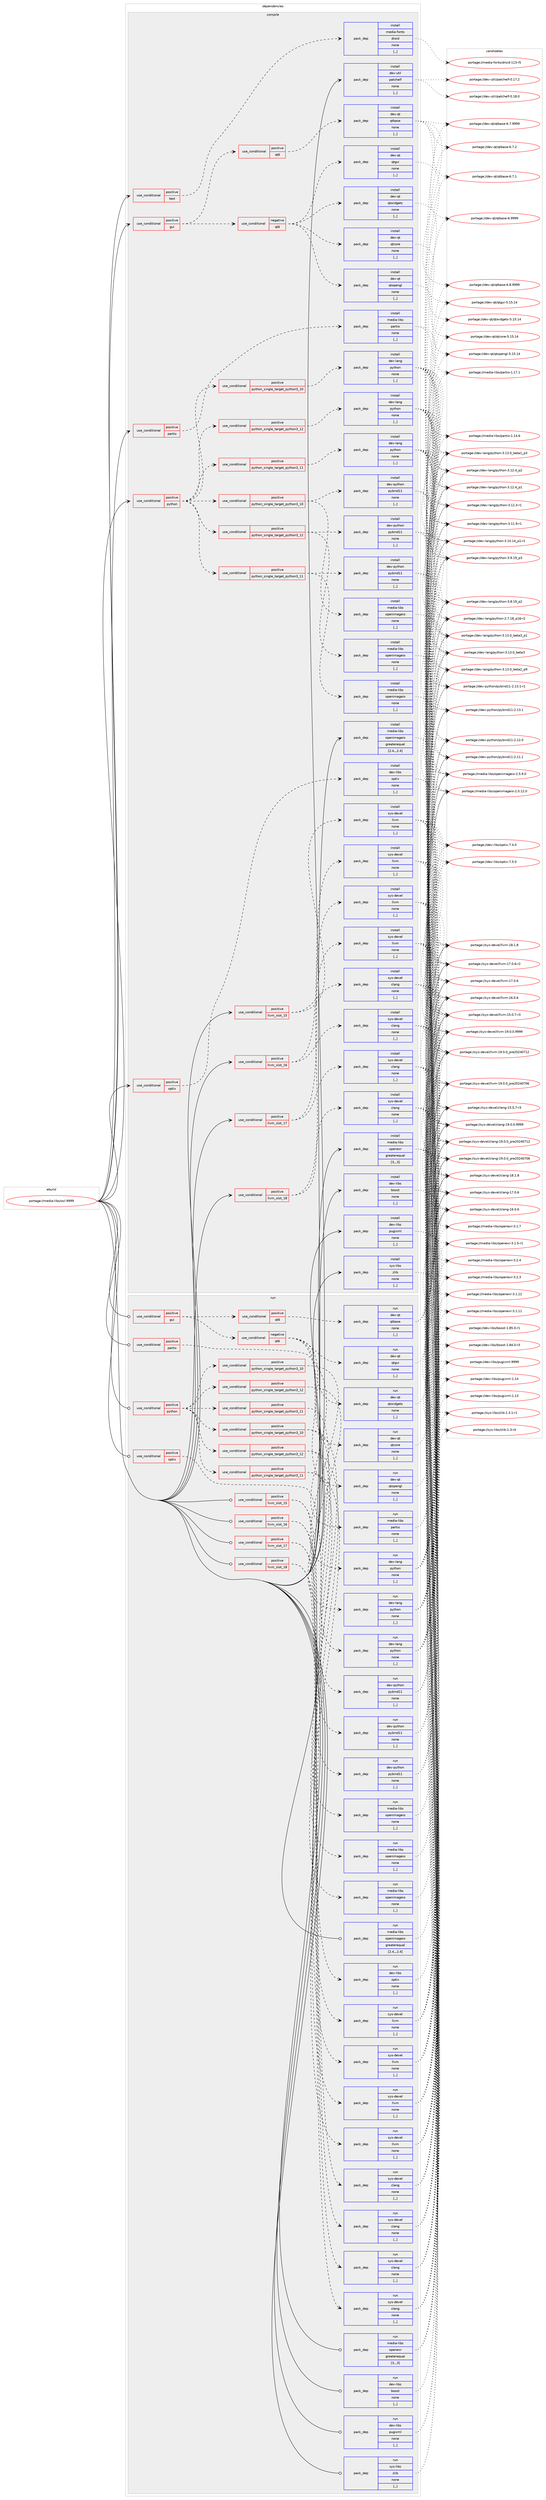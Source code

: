 digraph prolog {

# *************
# Graph options
# *************

newrank=true;
concentrate=true;
compound=true;
graph [rankdir=LR,fontname=Helvetica,fontsize=10,ranksep=1.5];#, ranksep=2.5, nodesep=0.2];
edge  [arrowhead=vee];
node  [fontname=Helvetica,fontsize=10];

# **********
# The ebuild
# **********

subgraph cluster_leftcol {
color=gray;
rank=same;
label=<<i>ebuild</i>>;
id [label="portage://media-libs/osl-9999", color=red, width=4, href="../media-libs/osl-9999.svg"];
}

# ****************
# The dependencies
# ****************

subgraph cluster_midcol {
color=gray;
label=<<i>dependencies</i>>;
subgraph cluster_compile {
fillcolor="#eeeeee";
style=filled;
label=<<i>compile</i>>;
subgraph cond76693 {
dependency302354 [label=<<TABLE BORDER="0" CELLBORDER="1" CELLSPACING="0" CELLPADDING="4"><TR><TD ROWSPAN="3" CELLPADDING="10">use_conditional</TD></TR><TR><TD>positive</TD></TR><TR><TD>gui</TD></TR></TABLE>>, shape=none, color=red];
subgraph cond76694 {
dependency302355 [label=<<TABLE BORDER="0" CELLBORDER="1" CELLSPACING="0" CELLPADDING="4"><TR><TD ROWSPAN="3" CELLPADDING="10">use_conditional</TD></TR><TR><TD>negative</TD></TR><TR><TD>qt6</TD></TR></TABLE>>, shape=none, color=red];
subgraph pack223284 {
dependency302356 [label=<<TABLE BORDER="0" CELLBORDER="1" CELLSPACING="0" CELLPADDING="4" WIDTH="220"><TR><TD ROWSPAN="6" CELLPADDING="30">pack_dep</TD></TR><TR><TD WIDTH="110">install</TD></TR><TR><TD>dev-qt</TD></TR><TR><TD>qtcore</TD></TR><TR><TD>none</TD></TR><TR><TD>[,,]</TD></TR></TABLE>>, shape=none, color=blue];
}
dependency302355:e -> dependency302356:w [weight=20,style="dashed",arrowhead="vee"];
subgraph pack223285 {
dependency302357 [label=<<TABLE BORDER="0" CELLBORDER="1" CELLSPACING="0" CELLPADDING="4" WIDTH="220"><TR><TD ROWSPAN="6" CELLPADDING="30">pack_dep</TD></TR><TR><TD WIDTH="110">install</TD></TR><TR><TD>dev-qt</TD></TR><TR><TD>qtgui</TD></TR><TR><TD>none</TD></TR><TR><TD>[,,]</TD></TR></TABLE>>, shape=none, color=blue];
}
dependency302355:e -> dependency302357:w [weight=20,style="dashed",arrowhead="vee"];
subgraph pack223286 {
dependency302358 [label=<<TABLE BORDER="0" CELLBORDER="1" CELLSPACING="0" CELLPADDING="4" WIDTH="220"><TR><TD ROWSPAN="6" CELLPADDING="30">pack_dep</TD></TR><TR><TD WIDTH="110">install</TD></TR><TR><TD>dev-qt</TD></TR><TR><TD>qtwidgets</TD></TR><TR><TD>none</TD></TR><TR><TD>[,,]</TD></TR></TABLE>>, shape=none, color=blue];
}
dependency302355:e -> dependency302358:w [weight=20,style="dashed",arrowhead="vee"];
subgraph pack223287 {
dependency302359 [label=<<TABLE BORDER="0" CELLBORDER="1" CELLSPACING="0" CELLPADDING="4" WIDTH="220"><TR><TD ROWSPAN="6" CELLPADDING="30">pack_dep</TD></TR><TR><TD WIDTH="110">install</TD></TR><TR><TD>dev-qt</TD></TR><TR><TD>qtopengl</TD></TR><TR><TD>none</TD></TR><TR><TD>[,,]</TD></TR></TABLE>>, shape=none, color=blue];
}
dependency302355:e -> dependency302359:w [weight=20,style="dashed",arrowhead="vee"];
}
dependency302354:e -> dependency302355:w [weight=20,style="dashed",arrowhead="vee"];
subgraph cond76695 {
dependency302360 [label=<<TABLE BORDER="0" CELLBORDER="1" CELLSPACING="0" CELLPADDING="4"><TR><TD ROWSPAN="3" CELLPADDING="10">use_conditional</TD></TR><TR><TD>positive</TD></TR><TR><TD>qt6</TD></TR></TABLE>>, shape=none, color=red];
subgraph pack223288 {
dependency302361 [label=<<TABLE BORDER="0" CELLBORDER="1" CELLSPACING="0" CELLPADDING="4" WIDTH="220"><TR><TD ROWSPAN="6" CELLPADDING="30">pack_dep</TD></TR><TR><TD WIDTH="110">install</TD></TR><TR><TD>dev-qt</TD></TR><TR><TD>qtbase</TD></TR><TR><TD>none</TD></TR><TR><TD>[,,]</TD></TR></TABLE>>, shape=none, color=blue];
}
dependency302360:e -> dependency302361:w [weight=20,style="dashed",arrowhead="vee"];
}
dependency302354:e -> dependency302360:w [weight=20,style="dashed",arrowhead="vee"];
}
id:e -> dependency302354:w [weight=20,style="solid",arrowhead="vee"];
subgraph cond76696 {
dependency302362 [label=<<TABLE BORDER="0" CELLBORDER="1" CELLSPACING="0" CELLPADDING="4"><TR><TD ROWSPAN="3" CELLPADDING="10">use_conditional</TD></TR><TR><TD>positive</TD></TR><TR><TD>llvm_slot_15</TD></TR></TABLE>>, shape=none, color=red];
subgraph pack223289 {
dependency302363 [label=<<TABLE BORDER="0" CELLBORDER="1" CELLSPACING="0" CELLPADDING="4" WIDTH="220"><TR><TD ROWSPAN="6" CELLPADDING="30">pack_dep</TD></TR><TR><TD WIDTH="110">install</TD></TR><TR><TD>sys-devel</TD></TR><TR><TD>clang</TD></TR><TR><TD>none</TD></TR><TR><TD>[,,]</TD></TR></TABLE>>, shape=none, color=blue];
}
dependency302362:e -> dependency302363:w [weight=20,style="dashed",arrowhead="vee"];
subgraph pack223290 {
dependency302364 [label=<<TABLE BORDER="0" CELLBORDER="1" CELLSPACING="0" CELLPADDING="4" WIDTH="220"><TR><TD ROWSPAN="6" CELLPADDING="30">pack_dep</TD></TR><TR><TD WIDTH="110">install</TD></TR><TR><TD>sys-devel</TD></TR><TR><TD>llvm</TD></TR><TR><TD>none</TD></TR><TR><TD>[,,]</TD></TR></TABLE>>, shape=none, color=blue];
}
dependency302362:e -> dependency302364:w [weight=20,style="dashed",arrowhead="vee"];
}
id:e -> dependency302362:w [weight=20,style="solid",arrowhead="vee"];
subgraph cond76697 {
dependency302365 [label=<<TABLE BORDER="0" CELLBORDER="1" CELLSPACING="0" CELLPADDING="4"><TR><TD ROWSPAN="3" CELLPADDING="10">use_conditional</TD></TR><TR><TD>positive</TD></TR><TR><TD>llvm_slot_16</TD></TR></TABLE>>, shape=none, color=red];
subgraph pack223291 {
dependency302366 [label=<<TABLE BORDER="0" CELLBORDER="1" CELLSPACING="0" CELLPADDING="4" WIDTH="220"><TR><TD ROWSPAN="6" CELLPADDING="30">pack_dep</TD></TR><TR><TD WIDTH="110">install</TD></TR><TR><TD>sys-devel</TD></TR><TR><TD>clang</TD></TR><TR><TD>none</TD></TR><TR><TD>[,,]</TD></TR></TABLE>>, shape=none, color=blue];
}
dependency302365:e -> dependency302366:w [weight=20,style="dashed",arrowhead="vee"];
subgraph pack223292 {
dependency302367 [label=<<TABLE BORDER="0" CELLBORDER="1" CELLSPACING="0" CELLPADDING="4" WIDTH="220"><TR><TD ROWSPAN="6" CELLPADDING="30">pack_dep</TD></TR><TR><TD WIDTH="110">install</TD></TR><TR><TD>sys-devel</TD></TR><TR><TD>llvm</TD></TR><TR><TD>none</TD></TR><TR><TD>[,,]</TD></TR></TABLE>>, shape=none, color=blue];
}
dependency302365:e -> dependency302367:w [weight=20,style="dashed",arrowhead="vee"];
}
id:e -> dependency302365:w [weight=20,style="solid",arrowhead="vee"];
subgraph cond76698 {
dependency302368 [label=<<TABLE BORDER="0" CELLBORDER="1" CELLSPACING="0" CELLPADDING="4"><TR><TD ROWSPAN="3" CELLPADDING="10">use_conditional</TD></TR><TR><TD>positive</TD></TR><TR><TD>llvm_slot_17</TD></TR></TABLE>>, shape=none, color=red];
subgraph pack223293 {
dependency302369 [label=<<TABLE BORDER="0" CELLBORDER="1" CELLSPACING="0" CELLPADDING="4" WIDTH="220"><TR><TD ROWSPAN="6" CELLPADDING="30">pack_dep</TD></TR><TR><TD WIDTH="110">install</TD></TR><TR><TD>sys-devel</TD></TR><TR><TD>clang</TD></TR><TR><TD>none</TD></TR><TR><TD>[,,]</TD></TR></TABLE>>, shape=none, color=blue];
}
dependency302368:e -> dependency302369:w [weight=20,style="dashed",arrowhead="vee"];
subgraph pack223294 {
dependency302370 [label=<<TABLE BORDER="0" CELLBORDER="1" CELLSPACING="0" CELLPADDING="4" WIDTH="220"><TR><TD ROWSPAN="6" CELLPADDING="30">pack_dep</TD></TR><TR><TD WIDTH="110">install</TD></TR><TR><TD>sys-devel</TD></TR><TR><TD>llvm</TD></TR><TR><TD>none</TD></TR><TR><TD>[,,]</TD></TR></TABLE>>, shape=none, color=blue];
}
dependency302368:e -> dependency302370:w [weight=20,style="dashed",arrowhead="vee"];
}
id:e -> dependency302368:w [weight=20,style="solid",arrowhead="vee"];
subgraph cond76699 {
dependency302371 [label=<<TABLE BORDER="0" CELLBORDER="1" CELLSPACING="0" CELLPADDING="4"><TR><TD ROWSPAN="3" CELLPADDING="10">use_conditional</TD></TR><TR><TD>positive</TD></TR><TR><TD>llvm_slot_18</TD></TR></TABLE>>, shape=none, color=red];
subgraph pack223295 {
dependency302372 [label=<<TABLE BORDER="0" CELLBORDER="1" CELLSPACING="0" CELLPADDING="4" WIDTH="220"><TR><TD ROWSPAN="6" CELLPADDING="30">pack_dep</TD></TR><TR><TD WIDTH="110">install</TD></TR><TR><TD>sys-devel</TD></TR><TR><TD>clang</TD></TR><TR><TD>none</TD></TR><TR><TD>[,,]</TD></TR></TABLE>>, shape=none, color=blue];
}
dependency302371:e -> dependency302372:w [weight=20,style="dashed",arrowhead="vee"];
subgraph pack223296 {
dependency302373 [label=<<TABLE BORDER="0" CELLBORDER="1" CELLSPACING="0" CELLPADDING="4" WIDTH="220"><TR><TD ROWSPAN="6" CELLPADDING="30">pack_dep</TD></TR><TR><TD WIDTH="110">install</TD></TR><TR><TD>sys-devel</TD></TR><TR><TD>llvm</TD></TR><TR><TD>none</TD></TR><TR><TD>[,,]</TD></TR></TABLE>>, shape=none, color=blue];
}
dependency302371:e -> dependency302373:w [weight=20,style="dashed",arrowhead="vee"];
}
id:e -> dependency302371:w [weight=20,style="solid",arrowhead="vee"];
subgraph cond76700 {
dependency302374 [label=<<TABLE BORDER="0" CELLBORDER="1" CELLSPACING="0" CELLPADDING="4"><TR><TD ROWSPAN="3" CELLPADDING="10">use_conditional</TD></TR><TR><TD>positive</TD></TR><TR><TD>optix</TD></TR></TABLE>>, shape=none, color=red];
subgraph pack223297 {
dependency302375 [label=<<TABLE BORDER="0" CELLBORDER="1" CELLSPACING="0" CELLPADDING="4" WIDTH="220"><TR><TD ROWSPAN="6" CELLPADDING="30">pack_dep</TD></TR><TR><TD WIDTH="110">install</TD></TR><TR><TD>dev-libs</TD></TR><TR><TD>optix</TD></TR><TR><TD>none</TD></TR><TR><TD>[,,]</TD></TR></TABLE>>, shape=none, color=blue];
}
dependency302374:e -> dependency302375:w [weight=20,style="dashed",arrowhead="vee"];
}
id:e -> dependency302374:w [weight=20,style="solid",arrowhead="vee"];
subgraph cond76701 {
dependency302376 [label=<<TABLE BORDER="0" CELLBORDER="1" CELLSPACING="0" CELLPADDING="4"><TR><TD ROWSPAN="3" CELLPADDING="10">use_conditional</TD></TR><TR><TD>positive</TD></TR><TR><TD>partio</TD></TR></TABLE>>, shape=none, color=red];
subgraph pack223298 {
dependency302377 [label=<<TABLE BORDER="0" CELLBORDER="1" CELLSPACING="0" CELLPADDING="4" WIDTH="220"><TR><TD ROWSPAN="6" CELLPADDING="30">pack_dep</TD></TR><TR><TD WIDTH="110">install</TD></TR><TR><TD>media-libs</TD></TR><TR><TD>partio</TD></TR><TR><TD>none</TD></TR><TR><TD>[,,]</TD></TR></TABLE>>, shape=none, color=blue];
}
dependency302376:e -> dependency302377:w [weight=20,style="dashed",arrowhead="vee"];
}
id:e -> dependency302376:w [weight=20,style="solid",arrowhead="vee"];
subgraph cond76702 {
dependency302378 [label=<<TABLE BORDER="0" CELLBORDER="1" CELLSPACING="0" CELLPADDING="4"><TR><TD ROWSPAN="3" CELLPADDING="10">use_conditional</TD></TR><TR><TD>positive</TD></TR><TR><TD>python</TD></TR></TABLE>>, shape=none, color=red];
subgraph cond76703 {
dependency302379 [label=<<TABLE BORDER="0" CELLBORDER="1" CELLSPACING="0" CELLPADDING="4"><TR><TD ROWSPAN="3" CELLPADDING="10">use_conditional</TD></TR><TR><TD>positive</TD></TR><TR><TD>python_single_target_python3_10</TD></TR></TABLE>>, shape=none, color=red];
subgraph pack223299 {
dependency302380 [label=<<TABLE BORDER="0" CELLBORDER="1" CELLSPACING="0" CELLPADDING="4" WIDTH="220"><TR><TD ROWSPAN="6" CELLPADDING="30">pack_dep</TD></TR><TR><TD WIDTH="110">install</TD></TR><TR><TD>dev-lang</TD></TR><TR><TD>python</TD></TR><TR><TD>none</TD></TR><TR><TD>[,,]</TD></TR></TABLE>>, shape=none, color=blue];
}
dependency302379:e -> dependency302380:w [weight=20,style="dashed",arrowhead="vee"];
}
dependency302378:e -> dependency302379:w [weight=20,style="dashed",arrowhead="vee"];
subgraph cond76704 {
dependency302381 [label=<<TABLE BORDER="0" CELLBORDER="1" CELLSPACING="0" CELLPADDING="4"><TR><TD ROWSPAN="3" CELLPADDING="10">use_conditional</TD></TR><TR><TD>positive</TD></TR><TR><TD>python_single_target_python3_11</TD></TR></TABLE>>, shape=none, color=red];
subgraph pack223300 {
dependency302382 [label=<<TABLE BORDER="0" CELLBORDER="1" CELLSPACING="0" CELLPADDING="4" WIDTH="220"><TR><TD ROWSPAN="6" CELLPADDING="30">pack_dep</TD></TR><TR><TD WIDTH="110">install</TD></TR><TR><TD>dev-lang</TD></TR><TR><TD>python</TD></TR><TR><TD>none</TD></TR><TR><TD>[,,]</TD></TR></TABLE>>, shape=none, color=blue];
}
dependency302381:e -> dependency302382:w [weight=20,style="dashed",arrowhead="vee"];
}
dependency302378:e -> dependency302381:w [weight=20,style="dashed",arrowhead="vee"];
subgraph cond76705 {
dependency302383 [label=<<TABLE BORDER="0" CELLBORDER="1" CELLSPACING="0" CELLPADDING="4"><TR><TD ROWSPAN="3" CELLPADDING="10">use_conditional</TD></TR><TR><TD>positive</TD></TR><TR><TD>python_single_target_python3_12</TD></TR></TABLE>>, shape=none, color=red];
subgraph pack223301 {
dependency302384 [label=<<TABLE BORDER="0" CELLBORDER="1" CELLSPACING="0" CELLPADDING="4" WIDTH="220"><TR><TD ROWSPAN="6" CELLPADDING="30">pack_dep</TD></TR><TR><TD WIDTH="110">install</TD></TR><TR><TD>dev-lang</TD></TR><TR><TD>python</TD></TR><TR><TD>none</TD></TR><TR><TD>[,,]</TD></TR></TABLE>>, shape=none, color=blue];
}
dependency302383:e -> dependency302384:w [weight=20,style="dashed",arrowhead="vee"];
}
dependency302378:e -> dependency302383:w [weight=20,style="dashed",arrowhead="vee"];
subgraph cond76706 {
dependency302385 [label=<<TABLE BORDER="0" CELLBORDER="1" CELLSPACING="0" CELLPADDING="4"><TR><TD ROWSPAN="3" CELLPADDING="10">use_conditional</TD></TR><TR><TD>positive</TD></TR><TR><TD>python_single_target_python3_10</TD></TR></TABLE>>, shape=none, color=red];
subgraph pack223302 {
dependency302386 [label=<<TABLE BORDER="0" CELLBORDER="1" CELLSPACING="0" CELLPADDING="4" WIDTH="220"><TR><TD ROWSPAN="6" CELLPADDING="30">pack_dep</TD></TR><TR><TD WIDTH="110">install</TD></TR><TR><TD>dev-python</TD></TR><TR><TD>pybind11</TD></TR><TR><TD>none</TD></TR><TR><TD>[,,]</TD></TR></TABLE>>, shape=none, color=blue];
}
dependency302385:e -> dependency302386:w [weight=20,style="dashed",arrowhead="vee"];
subgraph pack223303 {
dependency302387 [label=<<TABLE BORDER="0" CELLBORDER="1" CELLSPACING="0" CELLPADDING="4" WIDTH="220"><TR><TD ROWSPAN="6" CELLPADDING="30">pack_dep</TD></TR><TR><TD WIDTH="110">install</TD></TR><TR><TD>media-libs</TD></TR><TR><TD>openimageio</TD></TR><TR><TD>none</TD></TR><TR><TD>[,,]</TD></TR></TABLE>>, shape=none, color=blue];
}
dependency302385:e -> dependency302387:w [weight=20,style="dashed",arrowhead="vee"];
}
dependency302378:e -> dependency302385:w [weight=20,style="dashed",arrowhead="vee"];
subgraph cond76707 {
dependency302388 [label=<<TABLE BORDER="0" CELLBORDER="1" CELLSPACING="0" CELLPADDING="4"><TR><TD ROWSPAN="3" CELLPADDING="10">use_conditional</TD></TR><TR><TD>positive</TD></TR><TR><TD>python_single_target_python3_11</TD></TR></TABLE>>, shape=none, color=red];
subgraph pack223304 {
dependency302389 [label=<<TABLE BORDER="0" CELLBORDER="1" CELLSPACING="0" CELLPADDING="4" WIDTH="220"><TR><TD ROWSPAN="6" CELLPADDING="30">pack_dep</TD></TR><TR><TD WIDTH="110">install</TD></TR><TR><TD>dev-python</TD></TR><TR><TD>pybind11</TD></TR><TR><TD>none</TD></TR><TR><TD>[,,]</TD></TR></TABLE>>, shape=none, color=blue];
}
dependency302388:e -> dependency302389:w [weight=20,style="dashed",arrowhead="vee"];
subgraph pack223305 {
dependency302390 [label=<<TABLE BORDER="0" CELLBORDER="1" CELLSPACING="0" CELLPADDING="4" WIDTH="220"><TR><TD ROWSPAN="6" CELLPADDING="30">pack_dep</TD></TR><TR><TD WIDTH="110">install</TD></TR><TR><TD>media-libs</TD></TR><TR><TD>openimageio</TD></TR><TR><TD>none</TD></TR><TR><TD>[,,]</TD></TR></TABLE>>, shape=none, color=blue];
}
dependency302388:e -> dependency302390:w [weight=20,style="dashed",arrowhead="vee"];
}
dependency302378:e -> dependency302388:w [weight=20,style="dashed",arrowhead="vee"];
subgraph cond76708 {
dependency302391 [label=<<TABLE BORDER="0" CELLBORDER="1" CELLSPACING="0" CELLPADDING="4"><TR><TD ROWSPAN="3" CELLPADDING="10">use_conditional</TD></TR><TR><TD>positive</TD></TR><TR><TD>python_single_target_python3_12</TD></TR></TABLE>>, shape=none, color=red];
subgraph pack223306 {
dependency302392 [label=<<TABLE BORDER="0" CELLBORDER="1" CELLSPACING="0" CELLPADDING="4" WIDTH="220"><TR><TD ROWSPAN="6" CELLPADDING="30">pack_dep</TD></TR><TR><TD WIDTH="110">install</TD></TR><TR><TD>dev-python</TD></TR><TR><TD>pybind11</TD></TR><TR><TD>none</TD></TR><TR><TD>[,,]</TD></TR></TABLE>>, shape=none, color=blue];
}
dependency302391:e -> dependency302392:w [weight=20,style="dashed",arrowhead="vee"];
subgraph pack223307 {
dependency302393 [label=<<TABLE BORDER="0" CELLBORDER="1" CELLSPACING="0" CELLPADDING="4" WIDTH="220"><TR><TD ROWSPAN="6" CELLPADDING="30">pack_dep</TD></TR><TR><TD WIDTH="110">install</TD></TR><TR><TD>media-libs</TD></TR><TR><TD>openimageio</TD></TR><TR><TD>none</TD></TR><TR><TD>[,,]</TD></TR></TABLE>>, shape=none, color=blue];
}
dependency302391:e -> dependency302393:w [weight=20,style="dashed",arrowhead="vee"];
}
dependency302378:e -> dependency302391:w [weight=20,style="dashed",arrowhead="vee"];
}
id:e -> dependency302378:w [weight=20,style="solid",arrowhead="vee"];
subgraph cond76709 {
dependency302394 [label=<<TABLE BORDER="0" CELLBORDER="1" CELLSPACING="0" CELLPADDING="4"><TR><TD ROWSPAN="3" CELLPADDING="10">use_conditional</TD></TR><TR><TD>positive</TD></TR><TR><TD>test</TD></TR></TABLE>>, shape=none, color=red];
subgraph pack223308 {
dependency302395 [label=<<TABLE BORDER="0" CELLBORDER="1" CELLSPACING="0" CELLPADDING="4" WIDTH="220"><TR><TD ROWSPAN="6" CELLPADDING="30">pack_dep</TD></TR><TR><TD WIDTH="110">install</TD></TR><TR><TD>media-fonts</TD></TR><TR><TD>droid</TD></TR><TR><TD>none</TD></TR><TR><TD>[,,]</TD></TR></TABLE>>, shape=none, color=blue];
}
dependency302394:e -> dependency302395:w [weight=20,style="dashed",arrowhead="vee"];
}
id:e -> dependency302394:w [weight=20,style="solid",arrowhead="vee"];
subgraph pack223309 {
dependency302396 [label=<<TABLE BORDER="0" CELLBORDER="1" CELLSPACING="0" CELLPADDING="4" WIDTH="220"><TR><TD ROWSPAN="6" CELLPADDING="30">pack_dep</TD></TR><TR><TD WIDTH="110">install</TD></TR><TR><TD>dev-libs</TD></TR><TR><TD>boost</TD></TR><TR><TD>none</TD></TR><TR><TD>[,,]</TD></TR></TABLE>>, shape=none, color=blue];
}
id:e -> dependency302396:w [weight=20,style="solid",arrowhead="vee"];
subgraph pack223310 {
dependency302397 [label=<<TABLE BORDER="0" CELLBORDER="1" CELLSPACING="0" CELLPADDING="4" WIDTH="220"><TR><TD ROWSPAN="6" CELLPADDING="30">pack_dep</TD></TR><TR><TD WIDTH="110">install</TD></TR><TR><TD>dev-libs</TD></TR><TR><TD>pugixml</TD></TR><TR><TD>none</TD></TR><TR><TD>[,,]</TD></TR></TABLE>>, shape=none, color=blue];
}
id:e -> dependency302397:w [weight=20,style="solid",arrowhead="vee"];
subgraph pack223311 {
dependency302398 [label=<<TABLE BORDER="0" CELLBORDER="1" CELLSPACING="0" CELLPADDING="4" WIDTH="220"><TR><TD ROWSPAN="6" CELLPADDING="30">pack_dep</TD></TR><TR><TD WIDTH="110">install</TD></TR><TR><TD>dev-util</TD></TR><TR><TD>patchelf</TD></TR><TR><TD>none</TD></TR><TR><TD>[,,]</TD></TR></TABLE>>, shape=none, color=blue];
}
id:e -> dependency302398:w [weight=20,style="solid",arrowhead="vee"];
subgraph pack223312 {
dependency302399 [label=<<TABLE BORDER="0" CELLBORDER="1" CELLSPACING="0" CELLPADDING="4" WIDTH="220"><TR><TD ROWSPAN="6" CELLPADDING="30">pack_dep</TD></TR><TR><TD WIDTH="110">install</TD></TR><TR><TD>media-libs</TD></TR><TR><TD>openexr</TD></TR><TR><TD>greaterequal</TD></TR><TR><TD>[3,,,3]</TD></TR></TABLE>>, shape=none, color=blue];
}
id:e -> dependency302399:w [weight=20,style="solid",arrowhead="vee"];
subgraph pack223313 {
dependency302400 [label=<<TABLE BORDER="0" CELLBORDER="1" CELLSPACING="0" CELLPADDING="4" WIDTH="220"><TR><TD ROWSPAN="6" CELLPADDING="30">pack_dep</TD></TR><TR><TD WIDTH="110">install</TD></TR><TR><TD>media-libs</TD></TR><TR><TD>openimageio</TD></TR><TR><TD>greaterequal</TD></TR><TR><TD>[2.4,,,2.4]</TD></TR></TABLE>>, shape=none, color=blue];
}
id:e -> dependency302400:w [weight=20,style="solid",arrowhead="vee"];
subgraph pack223314 {
dependency302401 [label=<<TABLE BORDER="0" CELLBORDER="1" CELLSPACING="0" CELLPADDING="4" WIDTH="220"><TR><TD ROWSPAN="6" CELLPADDING="30">pack_dep</TD></TR><TR><TD WIDTH="110">install</TD></TR><TR><TD>sys-libs</TD></TR><TR><TD>zlib</TD></TR><TR><TD>none</TD></TR><TR><TD>[,,]</TD></TR></TABLE>>, shape=none, color=blue];
}
id:e -> dependency302401:w [weight=20,style="solid",arrowhead="vee"];
}
subgraph cluster_compileandrun {
fillcolor="#eeeeee";
style=filled;
label=<<i>compile and run</i>>;
}
subgraph cluster_run {
fillcolor="#eeeeee";
style=filled;
label=<<i>run</i>>;
subgraph cond76710 {
dependency302402 [label=<<TABLE BORDER="0" CELLBORDER="1" CELLSPACING="0" CELLPADDING="4"><TR><TD ROWSPAN="3" CELLPADDING="10">use_conditional</TD></TR><TR><TD>positive</TD></TR><TR><TD>gui</TD></TR></TABLE>>, shape=none, color=red];
subgraph cond76711 {
dependency302403 [label=<<TABLE BORDER="0" CELLBORDER="1" CELLSPACING="0" CELLPADDING="4"><TR><TD ROWSPAN="3" CELLPADDING="10">use_conditional</TD></TR><TR><TD>negative</TD></TR><TR><TD>qt6</TD></TR></TABLE>>, shape=none, color=red];
subgraph pack223315 {
dependency302404 [label=<<TABLE BORDER="0" CELLBORDER="1" CELLSPACING="0" CELLPADDING="4" WIDTH="220"><TR><TD ROWSPAN="6" CELLPADDING="30">pack_dep</TD></TR><TR><TD WIDTH="110">run</TD></TR><TR><TD>dev-qt</TD></TR><TR><TD>qtcore</TD></TR><TR><TD>none</TD></TR><TR><TD>[,,]</TD></TR></TABLE>>, shape=none, color=blue];
}
dependency302403:e -> dependency302404:w [weight=20,style="dashed",arrowhead="vee"];
subgraph pack223316 {
dependency302405 [label=<<TABLE BORDER="0" CELLBORDER="1" CELLSPACING="0" CELLPADDING="4" WIDTH="220"><TR><TD ROWSPAN="6" CELLPADDING="30">pack_dep</TD></TR><TR><TD WIDTH="110">run</TD></TR><TR><TD>dev-qt</TD></TR><TR><TD>qtgui</TD></TR><TR><TD>none</TD></TR><TR><TD>[,,]</TD></TR></TABLE>>, shape=none, color=blue];
}
dependency302403:e -> dependency302405:w [weight=20,style="dashed",arrowhead="vee"];
subgraph pack223317 {
dependency302406 [label=<<TABLE BORDER="0" CELLBORDER="1" CELLSPACING="0" CELLPADDING="4" WIDTH="220"><TR><TD ROWSPAN="6" CELLPADDING="30">pack_dep</TD></TR><TR><TD WIDTH="110">run</TD></TR><TR><TD>dev-qt</TD></TR><TR><TD>qtwidgets</TD></TR><TR><TD>none</TD></TR><TR><TD>[,,]</TD></TR></TABLE>>, shape=none, color=blue];
}
dependency302403:e -> dependency302406:w [weight=20,style="dashed",arrowhead="vee"];
subgraph pack223318 {
dependency302407 [label=<<TABLE BORDER="0" CELLBORDER="1" CELLSPACING="0" CELLPADDING="4" WIDTH="220"><TR><TD ROWSPAN="6" CELLPADDING="30">pack_dep</TD></TR><TR><TD WIDTH="110">run</TD></TR><TR><TD>dev-qt</TD></TR><TR><TD>qtopengl</TD></TR><TR><TD>none</TD></TR><TR><TD>[,,]</TD></TR></TABLE>>, shape=none, color=blue];
}
dependency302403:e -> dependency302407:w [weight=20,style="dashed",arrowhead="vee"];
}
dependency302402:e -> dependency302403:w [weight=20,style="dashed",arrowhead="vee"];
subgraph cond76712 {
dependency302408 [label=<<TABLE BORDER="0" CELLBORDER="1" CELLSPACING="0" CELLPADDING="4"><TR><TD ROWSPAN="3" CELLPADDING="10">use_conditional</TD></TR><TR><TD>positive</TD></TR><TR><TD>qt6</TD></TR></TABLE>>, shape=none, color=red];
subgraph pack223319 {
dependency302409 [label=<<TABLE BORDER="0" CELLBORDER="1" CELLSPACING="0" CELLPADDING="4" WIDTH="220"><TR><TD ROWSPAN="6" CELLPADDING="30">pack_dep</TD></TR><TR><TD WIDTH="110">run</TD></TR><TR><TD>dev-qt</TD></TR><TR><TD>qtbase</TD></TR><TR><TD>none</TD></TR><TR><TD>[,,]</TD></TR></TABLE>>, shape=none, color=blue];
}
dependency302408:e -> dependency302409:w [weight=20,style="dashed",arrowhead="vee"];
}
dependency302402:e -> dependency302408:w [weight=20,style="dashed",arrowhead="vee"];
}
id:e -> dependency302402:w [weight=20,style="solid",arrowhead="odot"];
subgraph cond76713 {
dependency302410 [label=<<TABLE BORDER="0" CELLBORDER="1" CELLSPACING="0" CELLPADDING="4"><TR><TD ROWSPAN="3" CELLPADDING="10">use_conditional</TD></TR><TR><TD>positive</TD></TR><TR><TD>llvm_slot_15</TD></TR></TABLE>>, shape=none, color=red];
subgraph pack223320 {
dependency302411 [label=<<TABLE BORDER="0" CELLBORDER="1" CELLSPACING="0" CELLPADDING="4" WIDTH="220"><TR><TD ROWSPAN="6" CELLPADDING="30">pack_dep</TD></TR><TR><TD WIDTH="110">run</TD></TR><TR><TD>sys-devel</TD></TR><TR><TD>clang</TD></TR><TR><TD>none</TD></TR><TR><TD>[,,]</TD></TR></TABLE>>, shape=none, color=blue];
}
dependency302410:e -> dependency302411:w [weight=20,style="dashed",arrowhead="vee"];
subgraph pack223321 {
dependency302412 [label=<<TABLE BORDER="0" CELLBORDER="1" CELLSPACING="0" CELLPADDING="4" WIDTH="220"><TR><TD ROWSPAN="6" CELLPADDING="30">pack_dep</TD></TR><TR><TD WIDTH="110">run</TD></TR><TR><TD>sys-devel</TD></TR><TR><TD>llvm</TD></TR><TR><TD>none</TD></TR><TR><TD>[,,]</TD></TR></TABLE>>, shape=none, color=blue];
}
dependency302410:e -> dependency302412:w [weight=20,style="dashed",arrowhead="vee"];
}
id:e -> dependency302410:w [weight=20,style="solid",arrowhead="odot"];
subgraph cond76714 {
dependency302413 [label=<<TABLE BORDER="0" CELLBORDER="1" CELLSPACING="0" CELLPADDING="4"><TR><TD ROWSPAN="3" CELLPADDING="10">use_conditional</TD></TR><TR><TD>positive</TD></TR><TR><TD>llvm_slot_16</TD></TR></TABLE>>, shape=none, color=red];
subgraph pack223322 {
dependency302414 [label=<<TABLE BORDER="0" CELLBORDER="1" CELLSPACING="0" CELLPADDING="4" WIDTH="220"><TR><TD ROWSPAN="6" CELLPADDING="30">pack_dep</TD></TR><TR><TD WIDTH="110">run</TD></TR><TR><TD>sys-devel</TD></TR><TR><TD>clang</TD></TR><TR><TD>none</TD></TR><TR><TD>[,,]</TD></TR></TABLE>>, shape=none, color=blue];
}
dependency302413:e -> dependency302414:w [weight=20,style="dashed",arrowhead="vee"];
subgraph pack223323 {
dependency302415 [label=<<TABLE BORDER="0" CELLBORDER="1" CELLSPACING="0" CELLPADDING="4" WIDTH="220"><TR><TD ROWSPAN="6" CELLPADDING="30">pack_dep</TD></TR><TR><TD WIDTH="110">run</TD></TR><TR><TD>sys-devel</TD></TR><TR><TD>llvm</TD></TR><TR><TD>none</TD></TR><TR><TD>[,,]</TD></TR></TABLE>>, shape=none, color=blue];
}
dependency302413:e -> dependency302415:w [weight=20,style="dashed",arrowhead="vee"];
}
id:e -> dependency302413:w [weight=20,style="solid",arrowhead="odot"];
subgraph cond76715 {
dependency302416 [label=<<TABLE BORDER="0" CELLBORDER="1" CELLSPACING="0" CELLPADDING="4"><TR><TD ROWSPAN="3" CELLPADDING="10">use_conditional</TD></TR><TR><TD>positive</TD></TR><TR><TD>llvm_slot_17</TD></TR></TABLE>>, shape=none, color=red];
subgraph pack223324 {
dependency302417 [label=<<TABLE BORDER="0" CELLBORDER="1" CELLSPACING="0" CELLPADDING="4" WIDTH="220"><TR><TD ROWSPAN="6" CELLPADDING="30">pack_dep</TD></TR><TR><TD WIDTH="110">run</TD></TR><TR><TD>sys-devel</TD></TR><TR><TD>clang</TD></TR><TR><TD>none</TD></TR><TR><TD>[,,]</TD></TR></TABLE>>, shape=none, color=blue];
}
dependency302416:e -> dependency302417:w [weight=20,style="dashed",arrowhead="vee"];
subgraph pack223325 {
dependency302418 [label=<<TABLE BORDER="0" CELLBORDER="1" CELLSPACING="0" CELLPADDING="4" WIDTH="220"><TR><TD ROWSPAN="6" CELLPADDING="30">pack_dep</TD></TR><TR><TD WIDTH="110">run</TD></TR><TR><TD>sys-devel</TD></TR><TR><TD>llvm</TD></TR><TR><TD>none</TD></TR><TR><TD>[,,]</TD></TR></TABLE>>, shape=none, color=blue];
}
dependency302416:e -> dependency302418:w [weight=20,style="dashed",arrowhead="vee"];
}
id:e -> dependency302416:w [weight=20,style="solid",arrowhead="odot"];
subgraph cond76716 {
dependency302419 [label=<<TABLE BORDER="0" CELLBORDER="1" CELLSPACING="0" CELLPADDING="4"><TR><TD ROWSPAN="3" CELLPADDING="10">use_conditional</TD></TR><TR><TD>positive</TD></TR><TR><TD>llvm_slot_18</TD></TR></TABLE>>, shape=none, color=red];
subgraph pack223326 {
dependency302420 [label=<<TABLE BORDER="0" CELLBORDER="1" CELLSPACING="0" CELLPADDING="4" WIDTH="220"><TR><TD ROWSPAN="6" CELLPADDING="30">pack_dep</TD></TR><TR><TD WIDTH="110">run</TD></TR><TR><TD>sys-devel</TD></TR><TR><TD>clang</TD></TR><TR><TD>none</TD></TR><TR><TD>[,,]</TD></TR></TABLE>>, shape=none, color=blue];
}
dependency302419:e -> dependency302420:w [weight=20,style="dashed",arrowhead="vee"];
subgraph pack223327 {
dependency302421 [label=<<TABLE BORDER="0" CELLBORDER="1" CELLSPACING="0" CELLPADDING="4" WIDTH="220"><TR><TD ROWSPAN="6" CELLPADDING="30">pack_dep</TD></TR><TR><TD WIDTH="110">run</TD></TR><TR><TD>sys-devel</TD></TR><TR><TD>llvm</TD></TR><TR><TD>none</TD></TR><TR><TD>[,,]</TD></TR></TABLE>>, shape=none, color=blue];
}
dependency302419:e -> dependency302421:w [weight=20,style="dashed",arrowhead="vee"];
}
id:e -> dependency302419:w [weight=20,style="solid",arrowhead="odot"];
subgraph cond76717 {
dependency302422 [label=<<TABLE BORDER="0" CELLBORDER="1" CELLSPACING="0" CELLPADDING="4"><TR><TD ROWSPAN="3" CELLPADDING="10">use_conditional</TD></TR><TR><TD>positive</TD></TR><TR><TD>optix</TD></TR></TABLE>>, shape=none, color=red];
subgraph pack223328 {
dependency302423 [label=<<TABLE BORDER="0" CELLBORDER="1" CELLSPACING="0" CELLPADDING="4" WIDTH="220"><TR><TD ROWSPAN="6" CELLPADDING="30">pack_dep</TD></TR><TR><TD WIDTH="110">run</TD></TR><TR><TD>dev-libs</TD></TR><TR><TD>optix</TD></TR><TR><TD>none</TD></TR><TR><TD>[,,]</TD></TR></TABLE>>, shape=none, color=blue];
}
dependency302422:e -> dependency302423:w [weight=20,style="dashed",arrowhead="vee"];
}
id:e -> dependency302422:w [weight=20,style="solid",arrowhead="odot"];
subgraph cond76718 {
dependency302424 [label=<<TABLE BORDER="0" CELLBORDER="1" CELLSPACING="0" CELLPADDING="4"><TR><TD ROWSPAN="3" CELLPADDING="10">use_conditional</TD></TR><TR><TD>positive</TD></TR><TR><TD>partio</TD></TR></TABLE>>, shape=none, color=red];
subgraph pack223329 {
dependency302425 [label=<<TABLE BORDER="0" CELLBORDER="1" CELLSPACING="0" CELLPADDING="4" WIDTH="220"><TR><TD ROWSPAN="6" CELLPADDING="30">pack_dep</TD></TR><TR><TD WIDTH="110">run</TD></TR><TR><TD>media-libs</TD></TR><TR><TD>partio</TD></TR><TR><TD>none</TD></TR><TR><TD>[,,]</TD></TR></TABLE>>, shape=none, color=blue];
}
dependency302424:e -> dependency302425:w [weight=20,style="dashed",arrowhead="vee"];
}
id:e -> dependency302424:w [weight=20,style="solid",arrowhead="odot"];
subgraph cond76719 {
dependency302426 [label=<<TABLE BORDER="0" CELLBORDER="1" CELLSPACING="0" CELLPADDING="4"><TR><TD ROWSPAN="3" CELLPADDING="10">use_conditional</TD></TR><TR><TD>positive</TD></TR><TR><TD>python</TD></TR></TABLE>>, shape=none, color=red];
subgraph cond76720 {
dependency302427 [label=<<TABLE BORDER="0" CELLBORDER="1" CELLSPACING="0" CELLPADDING="4"><TR><TD ROWSPAN="3" CELLPADDING="10">use_conditional</TD></TR><TR><TD>positive</TD></TR><TR><TD>python_single_target_python3_10</TD></TR></TABLE>>, shape=none, color=red];
subgraph pack223330 {
dependency302428 [label=<<TABLE BORDER="0" CELLBORDER="1" CELLSPACING="0" CELLPADDING="4" WIDTH="220"><TR><TD ROWSPAN="6" CELLPADDING="30">pack_dep</TD></TR><TR><TD WIDTH="110">run</TD></TR><TR><TD>dev-lang</TD></TR><TR><TD>python</TD></TR><TR><TD>none</TD></TR><TR><TD>[,,]</TD></TR></TABLE>>, shape=none, color=blue];
}
dependency302427:e -> dependency302428:w [weight=20,style="dashed",arrowhead="vee"];
}
dependency302426:e -> dependency302427:w [weight=20,style="dashed",arrowhead="vee"];
subgraph cond76721 {
dependency302429 [label=<<TABLE BORDER="0" CELLBORDER="1" CELLSPACING="0" CELLPADDING="4"><TR><TD ROWSPAN="3" CELLPADDING="10">use_conditional</TD></TR><TR><TD>positive</TD></TR><TR><TD>python_single_target_python3_11</TD></TR></TABLE>>, shape=none, color=red];
subgraph pack223331 {
dependency302430 [label=<<TABLE BORDER="0" CELLBORDER="1" CELLSPACING="0" CELLPADDING="4" WIDTH="220"><TR><TD ROWSPAN="6" CELLPADDING="30">pack_dep</TD></TR><TR><TD WIDTH="110">run</TD></TR><TR><TD>dev-lang</TD></TR><TR><TD>python</TD></TR><TR><TD>none</TD></TR><TR><TD>[,,]</TD></TR></TABLE>>, shape=none, color=blue];
}
dependency302429:e -> dependency302430:w [weight=20,style="dashed",arrowhead="vee"];
}
dependency302426:e -> dependency302429:w [weight=20,style="dashed",arrowhead="vee"];
subgraph cond76722 {
dependency302431 [label=<<TABLE BORDER="0" CELLBORDER="1" CELLSPACING="0" CELLPADDING="4"><TR><TD ROWSPAN="3" CELLPADDING="10">use_conditional</TD></TR><TR><TD>positive</TD></TR><TR><TD>python_single_target_python3_12</TD></TR></TABLE>>, shape=none, color=red];
subgraph pack223332 {
dependency302432 [label=<<TABLE BORDER="0" CELLBORDER="1" CELLSPACING="0" CELLPADDING="4" WIDTH="220"><TR><TD ROWSPAN="6" CELLPADDING="30">pack_dep</TD></TR><TR><TD WIDTH="110">run</TD></TR><TR><TD>dev-lang</TD></TR><TR><TD>python</TD></TR><TR><TD>none</TD></TR><TR><TD>[,,]</TD></TR></TABLE>>, shape=none, color=blue];
}
dependency302431:e -> dependency302432:w [weight=20,style="dashed",arrowhead="vee"];
}
dependency302426:e -> dependency302431:w [weight=20,style="dashed",arrowhead="vee"];
subgraph cond76723 {
dependency302433 [label=<<TABLE BORDER="0" CELLBORDER="1" CELLSPACING="0" CELLPADDING="4"><TR><TD ROWSPAN="3" CELLPADDING="10">use_conditional</TD></TR><TR><TD>positive</TD></TR><TR><TD>python_single_target_python3_10</TD></TR></TABLE>>, shape=none, color=red];
subgraph pack223333 {
dependency302434 [label=<<TABLE BORDER="0" CELLBORDER="1" CELLSPACING="0" CELLPADDING="4" WIDTH="220"><TR><TD ROWSPAN="6" CELLPADDING="30">pack_dep</TD></TR><TR><TD WIDTH="110">run</TD></TR><TR><TD>dev-python</TD></TR><TR><TD>pybind11</TD></TR><TR><TD>none</TD></TR><TR><TD>[,,]</TD></TR></TABLE>>, shape=none, color=blue];
}
dependency302433:e -> dependency302434:w [weight=20,style="dashed",arrowhead="vee"];
subgraph pack223334 {
dependency302435 [label=<<TABLE BORDER="0" CELLBORDER="1" CELLSPACING="0" CELLPADDING="4" WIDTH="220"><TR><TD ROWSPAN="6" CELLPADDING="30">pack_dep</TD></TR><TR><TD WIDTH="110">run</TD></TR><TR><TD>media-libs</TD></TR><TR><TD>openimageio</TD></TR><TR><TD>none</TD></TR><TR><TD>[,,]</TD></TR></TABLE>>, shape=none, color=blue];
}
dependency302433:e -> dependency302435:w [weight=20,style="dashed",arrowhead="vee"];
}
dependency302426:e -> dependency302433:w [weight=20,style="dashed",arrowhead="vee"];
subgraph cond76724 {
dependency302436 [label=<<TABLE BORDER="0" CELLBORDER="1" CELLSPACING="0" CELLPADDING="4"><TR><TD ROWSPAN="3" CELLPADDING="10">use_conditional</TD></TR><TR><TD>positive</TD></TR><TR><TD>python_single_target_python3_11</TD></TR></TABLE>>, shape=none, color=red];
subgraph pack223335 {
dependency302437 [label=<<TABLE BORDER="0" CELLBORDER="1" CELLSPACING="0" CELLPADDING="4" WIDTH="220"><TR><TD ROWSPAN="6" CELLPADDING="30">pack_dep</TD></TR><TR><TD WIDTH="110">run</TD></TR><TR><TD>dev-python</TD></TR><TR><TD>pybind11</TD></TR><TR><TD>none</TD></TR><TR><TD>[,,]</TD></TR></TABLE>>, shape=none, color=blue];
}
dependency302436:e -> dependency302437:w [weight=20,style="dashed",arrowhead="vee"];
subgraph pack223336 {
dependency302438 [label=<<TABLE BORDER="0" CELLBORDER="1" CELLSPACING="0" CELLPADDING="4" WIDTH="220"><TR><TD ROWSPAN="6" CELLPADDING="30">pack_dep</TD></TR><TR><TD WIDTH="110">run</TD></TR><TR><TD>media-libs</TD></TR><TR><TD>openimageio</TD></TR><TR><TD>none</TD></TR><TR><TD>[,,]</TD></TR></TABLE>>, shape=none, color=blue];
}
dependency302436:e -> dependency302438:w [weight=20,style="dashed",arrowhead="vee"];
}
dependency302426:e -> dependency302436:w [weight=20,style="dashed",arrowhead="vee"];
subgraph cond76725 {
dependency302439 [label=<<TABLE BORDER="0" CELLBORDER="1" CELLSPACING="0" CELLPADDING="4"><TR><TD ROWSPAN="3" CELLPADDING="10">use_conditional</TD></TR><TR><TD>positive</TD></TR><TR><TD>python_single_target_python3_12</TD></TR></TABLE>>, shape=none, color=red];
subgraph pack223337 {
dependency302440 [label=<<TABLE BORDER="0" CELLBORDER="1" CELLSPACING="0" CELLPADDING="4" WIDTH="220"><TR><TD ROWSPAN="6" CELLPADDING="30">pack_dep</TD></TR><TR><TD WIDTH="110">run</TD></TR><TR><TD>dev-python</TD></TR><TR><TD>pybind11</TD></TR><TR><TD>none</TD></TR><TR><TD>[,,]</TD></TR></TABLE>>, shape=none, color=blue];
}
dependency302439:e -> dependency302440:w [weight=20,style="dashed",arrowhead="vee"];
subgraph pack223338 {
dependency302441 [label=<<TABLE BORDER="0" CELLBORDER="1" CELLSPACING="0" CELLPADDING="4" WIDTH="220"><TR><TD ROWSPAN="6" CELLPADDING="30">pack_dep</TD></TR><TR><TD WIDTH="110">run</TD></TR><TR><TD>media-libs</TD></TR><TR><TD>openimageio</TD></TR><TR><TD>none</TD></TR><TR><TD>[,,]</TD></TR></TABLE>>, shape=none, color=blue];
}
dependency302439:e -> dependency302441:w [weight=20,style="dashed",arrowhead="vee"];
}
dependency302426:e -> dependency302439:w [weight=20,style="dashed",arrowhead="vee"];
}
id:e -> dependency302426:w [weight=20,style="solid",arrowhead="odot"];
subgraph pack223339 {
dependency302442 [label=<<TABLE BORDER="0" CELLBORDER="1" CELLSPACING="0" CELLPADDING="4" WIDTH="220"><TR><TD ROWSPAN="6" CELLPADDING="30">pack_dep</TD></TR><TR><TD WIDTH="110">run</TD></TR><TR><TD>dev-libs</TD></TR><TR><TD>boost</TD></TR><TR><TD>none</TD></TR><TR><TD>[,,]</TD></TR></TABLE>>, shape=none, color=blue];
}
id:e -> dependency302442:w [weight=20,style="solid",arrowhead="odot"];
subgraph pack223340 {
dependency302443 [label=<<TABLE BORDER="0" CELLBORDER="1" CELLSPACING="0" CELLPADDING="4" WIDTH="220"><TR><TD ROWSPAN="6" CELLPADDING="30">pack_dep</TD></TR><TR><TD WIDTH="110">run</TD></TR><TR><TD>dev-libs</TD></TR><TR><TD>pugixml</TD></TR><TR><TD>none</TD></TR><TR><TD>[,,]</TD></TR></TABLE>>, shape=none, color=blue];
}
id:e -> dependency302443:w [weight=20,style="solid",arrowhead="odot"];
subgraph pack223341 {
dependency302444 [label=<<TABLE BORDER="0" CELLBORDER="1" CELLSPACING="0" CELLPADDING="4" WIDTH="220"><TR><TD ROWSPAN="6" CELLPADDING="30">pack_dep</TD></TR><TR><TD WIDTH="110">run</TD></TR><TR><TD>media-libs</TD></TR><TR><TD>openexr</TD></TR><TR><TD>greaterequal</TD></TR><TR><TD>[3,,,3]</TD></TR></TABLE>>, shape=none, color=blue];
}
id:e -> dependency302444:w [weight=20,style="solid",arrowhead="odot"];
subgraph pack223342 {
dependency302445 [label=<<TABLE BORDER="0" CELLBORDER="1" CELLSPACING="0" CELLPADDING="4" WIDTH="220"><TR><TD ROWSPAN="6" CELLPADDING="30">pack_dep</TD></TR><TR><TD WIDTH="110">run</TD></TR><TR><TD>media-libs</TD></TR><TR><TD>openimageio</TD></TR><TR><TD>greaterequal</TD></TR><TR><TD>[2.4,,,2.4]</TD></TR></TABLE>>, shape=none, color=blue];
}
id:e -> dependency302445:w [weight=20,style="solid",arrowhead="odot"];
subgraph pack223343 {
dependency302446 [label=<<TABLE BORDER="0" CELLBORDER="1" CELLSPACING="0" CELLPADDING="4" WIDTH="220"><TR><TD ROWSPAN="6" CELLPADDING="30">pack_dep</TD></TR><TR><TD WIDTH="110">run</TD></TR><TR><TD>sys-libs</TD></TR><TR><TD>zlib</TD></TR><TR><TD>none</TD></TR><TR><TD>[,,]</TD></TR></TABLE>>, shape=none, color=blue];
}
id:e -> dependency302446:w [weight=20,style="solid",arrowhead="odot"];
}
}

# **************
# The candidates
# **************

subgraph cluster_choices {
rank=same;
color=gray;
label=<<i>candidates</i>>;

subgraph choice223284 {
color=black;
nodesep=1;
choice1001011184511311647113116991111141014553464953464952 [label="portage://dev-qt/qtcore-5.15.14", color=red, width=4,href="../dev-qt/qtcore-5.15.14.svg"];
dependency302356:e -> choice1001011184511311647113116991111141014553464953464952:w [style=dotted,weight="100"];
}
subgraph choice223285 {
color=black;
nodesep=1;
choice10010111845113116471131161031171054553464953464952 [label="portage://dev-qt/qtgui-5.15.14", color=red, width=4,href="../dev-qt/qtgui-5.15.14.svg"];
dependency302357:e -> choice10010111845113116471131161031171054553464953464952:w [style=dotted,weight="100"];
}
subgraph choice223286 {
color=black;
nodesep=1;
choice10010111845113116471131161191051001031011161154553464953464952 [label="portage://dev-qt/qtwidgets-5.15.14", color=red, width=4,href="../dev-qt/qtwidgets-5.15.14.svg"];
dependency302358:e -> choice10010111845113116471131161191051001031011161154553464953464952:w [style=dotted,weight="100"];
}
subgraph choice223287 {
color=black;
nodesep=1;
choice10010111845113116471131161111121011101031084553464953464952 [label="portage://dev-qt/qtopengl-5.15.14", color=red, width=4,href="../dev-qt/qtopengl-5.15.14.svg"];
dependency302359:e -> choice10010111845113116471131161111121011101031084553464953464952:w [style=dotted,weight="100"];
}
subgraph choice223288 {
color=black;
nodesep=1;
choice1001011184511311647113116989711510145544657575757 [label="portage://dev-qt/qtbase-6.9999", color=red, width=4,href="../dev-qt/qtbase-6.9999.svg"];
choice10010111845113116471131169897115101455446564657575757 [label="portage://dev-qt/qtbase-6.8.9999", color=red, width=4,href="../dev-qt/qtbase-6.8.9999.svg"];
choice10010111845113116471131169897115101455446554657575757 [label="portage://dev-qt/qtbase-6.7.9999", color=red, width=4,href="../dev-qt/qtbase-6.7.9999.svg"];
choice10010111845113116471131169897115101455446554650 [label="portage://dev-qt/qtbase-6.7.2", color=red, width=4,href="../dev-qt/qtbase-6.7.2.svg"];
choice10010111845113116471131169897115101455446554649 [label="portage://dev-qt/qtbase-6.7.1", color=red, width=4,href="../dev-qt/qtbase-6.7.1.svg"];
dependency302361:e -> choice1001011184511311647113116989711510145544657575757:w [style=dotted,weight="100"];
dependency302361:e -> choice10010111845113116471131169897115101455446564657575757:w [style=dotted,weight="100"];
dependency302361:e -> choice10010111845113116471131169897115101455446554657575757:w [style=dotted,weight="100"];
dependency302361:e -> choice10010111845113116471131169897115101455446554650:w [style=dotted,weight="100"];
dependency302361:e -> choice10010111845113116471131169897115101455446554649:w [style=dotted,weight="100"];
}
subgraph choice223289 {
color=black;
nodesep=1;
choice11512111545100101118101108479910897110103454957464846484657575757 [label="portage://sys-devel/clang-19.0.0.9999", color=red, width=4,href="../sys-devel/clang-19.0.0.9999.svg"];
choice1151211154510010111810110847991089711010345495746484648951121141015048505248554950 [label="portage://sys-devel/clang-19.0.0_pre20240712", color=red, width=4,href="../sys-devel/clang-19.0.0_pre20240712.svg"];
choice1151211154510010111810110847991089711010345495746484648951121141015048505248554854 [label="portage://sys-devel/clang-19.0.0_pre20240706", color=red, width=4,href="../sys-devel/clang-19.0.0_pre20240706.svg"];
choice1151211154510010111810110847991089711010345495646494656 [label="portage://sys-devel/clang-18.1.8", color=red, width=4,href="../sys-devel/clang-18.1.8.svg"];
choice1151211154510010111810110847991089711010345495546484654 [label="portage://sys-devel/clang-17.0.6", color=red, width=4,href="../sys-devel/clang-17.0.6.svg"];
choice1151211154510010111810110847991089711010345495446484654 [label="portage://sys-devel/clang-16.0.6", color=red, width=4,href="../sys-devel/clang-16.0.6.svg"];
choice11512111545100101118101108479910897110103454953464846554511451 [label="portage://sys-devel/clang-15.0.7-r3", color=red, width=4,href="../sys-devel/clang-15.0.7-r3.svg"];
dependency302363:e -> choice11512111545100101118101108479910897110103454957464846484657575757:w [style=dotted,weight="100"];
dependency302363:e -> choice1151211154510010111810110847991089711010345495746484648951121141015048505248554950:w [style=dotted,weight="100"];
dependency302363:e -> choice1151211154510010111810110847991089711010345495746484648951121141015048505248554854:w [style=dotted,weight="100"];
dependency302363:e -> choice1151211154510010111810110847991089711010345495646494656:w [style=dotted,weight="100"];
dependency302363:e -> choice1151211154510010111810110847991089711010345495546484654:w [style=dotted,weight="100"];
dependency302363:e -> choice1151211154510010111810110847991089711010345495446484654:w [style=dotted,weight="100"];
dependency302363:e -> choice11512111545100101118101108479910897110103454953464846554511451:w [style=dotted,weight="100"];
}
subgraph choice223290 {
color=black;
nodesep=1;
choice1151211154510010111810110847108108118109454957464846484657575757 [label="portage://sys-devel/llvm-19.0.0.9999", color=red, width=4,href="../sys-devel/llvm-19.0.0.9999.svg"];
choice115121115451001011181011084710810811810945495746484648951121141015048505248554950 [label="portage://sys-devel/llvm-19.0.0_pre20240712", color=red, width=4,href="../sys-devel/llvm-19.0.0_pre20240712.svg"];
choice115121115451001011181011084710810811810945495746484648951121141015048505248554854 [label="portage://sys-devel/llvm-19.0.0_pre20240706", color=red, width=4,href="../sys-devel/llvm-19.0.0_pre20240706.svg"];
choice115121115451001011181011084710810811810945495646494656 [label="portage://sys-devel/llvm-18.1.8", color=red, width=4,href="../sys-devel/llvm-18.1.8.svg"];
choice1151211154510010111810110847108108118109454955464846544511450 [label="portage://sys-devel/llvm-17.0.6-r2", color=red, width=4,href="../sys-devel/llvm-17.0.6-r2.svg"];
choice115121115451001011181011084710810811810945495546484654 [label="portage://sys-devel/llvm-17.0.6", color=red, width=4,href="../sys-devel/llvm-17.0.6.svg"];
choice115121115451001011181011084710810811810945495446484654 [label="portage://sys-devel/llvm-16.0.6", color=red, width=4,href="../sys-devel/llvm-16.0.6.svg"];
choice1151211154510010111810110847108108118109454953464846554511451 [label="portage://sys-devel/llvm-15.0.7-r3", color=red, width=4,href="../sys-devel/llvm-15.0.7-r3.svg"];
dependency302364:e -> choice1151211154510010111810110847108108118109454957464846484657575757:w [style=dotted,weight="100"];
dependency302364:e -> choice115121115451001011181011084710810811810945495746484648951121141015048505248554950:w [style=dotted,weight="100"];
dependency302364:e -> choice115121115451001011181011084710810811810945495746484648951121141015048505248554854:w [style=dotted,weight="100"];
dependency302364:e -> choice115121115451001011181011084710810811810945495646494656:w [style=dotted,weight="100"];
dependency302364:e -> choice1151211154510010111810110847108108118109454955464846544511450:w [style=dotted,weight="100"];
dependency302364:e -> choice115121115451001011181011084710810811810945495546484654:w [style=dotted,weight="100"];
dependency302364:e -> choice115121115451001011181011084710810811810945495446484654:w [style=dotted,weight="100"];
dependency302364:e -> choice1151211154510010111810110847108108118109454953464846554511451:w [style=dotted,weight="100"];
}
subgraph choice223291 {
color=black;
nodesep=1;
choice11512111545100101118101108479910897110103454957464846484657575757 [label="portage://sys-devel/clang-19.0.0.9999", color=red, width=4,href="../sys-devel/clang-19.0.0.9999.svg"];
choice1151211154510010111810110847991089711010345495746484648951121141015048505248554950 [label="portage://sys-devel/clang-19.0.0_pre20240712", color=red, width=4,href="../sys-devel/clang-19.0.0_pre20240712.svg"];
choice1151211154510010111810110847991089711010345495746484648951121141015048505248554854 [label="portage://sys-devel/clang-19.0.0_pre20240706", color=red, width=4,href="../sys-devel/clang-19.0.0_pre20240706.svg"];
choice1151211154510010111810110847991089711010345495646494656 [label="portage://sys-devel/clang-18.1.8", color=red, width=4,href="../sys-devel/clang-18.1.8.svg"];
choice1151211154510010111810110847991089711010345495546484654 [label="portage://sys-devel/clang-17.0.6", color=red, width=4,href="../sys-devel/clang-17.0.6.svg"];
choice1151211154510010111810110847991089711010345495446484654 [label="portage://sys-devel/clang-16.0.6", color=red, width=4,href="../sys-devel/clang-16.0.6.svg"];
choice11512111545100101118101108479910897110103454953464846554511451 [label="portage://sys-devel/clang-15.0.7-r3", color=red, width=4,href="../sys-devel/clang-15.0.7-r3.svg"];
dependency302366:e -> choice11512111545100101118101108479910897110103454957464846484657575757:w [style=dotted,weight="100"];
dependency302366:e -> choice1151211154510010111810110847991089711010345495746484648951121141015048505248554950:w [style=dotted,weight="100"];
dependency302366:e -> choice1151211154510010111810110847991089711010345495746484648951121141015048505248554854:w [style=dotted,weight="100"];
dependency302366:e -> choice1151211154510010111810110847991089711010345495646494656:w [style=dotted,weight="100"];
dependency302366:e -> choice1151211154510010111810110847991089711010345495546484654:w [style=dotted,weight="100"];
dependency302366:e -> choice1151211154510010111810110847991089711010345495446484654:w [style=dotted,weight="100"];
dependency302366:e -> choice11512111545100101118101108479910897110103454953464846554511451:w [style=dotted,weight="100"];
}
subgraph choice223292 {
color=black;
nodesep=1;
choice1151211154510010111810110847108108118109454957464846484657575757 [label="portage://sys-devel/llvm-19.0.0.9999", color=red, width=4,href="../sys-devel/llvm-19.0.0.9999.svg"];
choice115121115451001011181011084710810811810945495746484648951121141015048505248554950 [label="portage://sys-devel/llvm-19.0.0_pre20240712", color=red, width=4,href="../sys-devel/llvm-19.0.0_pre20240712.svg"];
choice115121115451001011181011084710810811810945495746484648951121141015048505248554854 [label="portage://sys-devel/llvm-19.0.0_pre20240706", color=red, width=4,href="../sys-devel/llvm-19.0.0_pre20240706.svg"];
choice115121115451001011181011084710810811810945495646494656 [label="portage://sys-devel/llvm-18.1.8", color=red, width=4,href="../sys-devel/llvm-18.1.8.svg"];
choice1151211154510010111810110847108108118109454955464846544511450 [label="portage://sys-devel/llvm-17.0.6-r2", color=red, width=4,href="../sys-devel/llvm-17.0.6-r2.svg"];
choice115121115451001011181011084710810811810945495546484654 [label="portage://sys-devel/llvm-17.0.6", color=red, width=4,href="../sys-devel/llvm-17.0.6.svg"];
choice115121115451001011181011084710810811810945495446484654 [label="portage://sys-devel/llvm-16.0.6", color=red, width=4,href="../sys-devel/llvm-16.0.6.svg"];
choice1151211154510010111810110847108108118109454953464846554511451 [label="portage://sys-devel/llvm-15.0.7-r3", color=red, width=4,href="../sys-devel/llvm-15.0.7-r3.svg"];
dependency302367:e -> choice1151211154510010111810110847108108118109454957464846484657575757:w [style=dotted,weight="100"];
dependency302367:e -> choice115121115451001011181011084710810811810945495746484648951121141015048505248554950:w [style=dotted,weight="100"];
dependency302367:e -> choice115121115451001011181011084710810811810945495746484648951121141015048505248554854:w [style=dotted,weight="100"];
dependency302367:e -> choice115121115451001011181011084710810811810945495646494656:w [style=dotted,weight="100"];
dependency302367:e -> choice1151211154510010111810110847108108118109454955464846544511450:w [style=dotted,weight="100"];
dependency302367:e -> choice115121115451001011181011084710810811810945495546484654:w [style=dotted,weight="100"];
dependency302367:e -> choice115121115451001011181011084710810811810945495446484654:w [style=dotted,weight="100"];
dependency302367:e -> choice1151211154510010111810110847108108118109454953464846554511451:w [style=dotted,weight="100"];
}
subgraph choice223293 {
color=black;
nodesep=1;
choice11512111545100101118101108479910897110103454957464846484657575757 [label="portage://sys-devel/clang-19.0.0.9999", color=red, width=4,href="../sys-devel/clang-19.0.0.9999.svg"];
choice1151211154510010111810110847991089711010345495746484648951121141015048505248554950 [label="portage://sys-devel/clang-19.0.0_pre20240712", color=red, width=4,href="../sys-devel/clang-19.0.0_pre20240712.svg"];
choice1151211154510010111810110847991089711010345495746484648951121141015048505248554854 [label="portage://sys-devel/clang-19.0.0_pre20240706", color=red, width=4,href="../sys-devel/clang-19.0.0_pre20240706.svg"];
choice1151211154510010111810110847991089711010345495646494656 [label="portage://sys-devel/clang-18.1.8", color=red, width=4,href="../sys-devel/clang-18.1.8.svg"];
choice1151211154510010111810110847991089711010345495546484654 [label="portage://sys-devel/clang-17.0.6", color=red, width=4,href="../sys-devel/clang-17.0.6.svg"];
choice1151211154510010111810110847991089711010345495446484654 [label="portage://sys-devel/clang-16.0.6", color=red, width=4,href="../sys-devel/clang-16.0.6.svg"];
choice11512111545100101118101108479910897110103454953464846554511451 [label="portage://sys-devel/clang-15.0.7-r3", color=red, width=4,href="../sys-devel/clang-15.0.7-r3.svg"];
dependency302369:e -> choice11512111545100101118101108479910897110103454957464846484657575757:w [style=dotted,weight="100"];
dependency302369:e -> choice1151211154510010111810110847991089711010345495746484648951121141015048505248554950:w [style=dotted,weight="100"];
dependency302369:e -> choice1151211154510010111810110847991089711010345495746484648951121141015048505248554854:w [style=dotted,weight="100"];
dependency302369:e -> choice1151211154510010111810110847991089711010345495646494656:w [style=dotted,weight="100"];
dependency302369:e -> choice1151211154510010111810110847991089711010345495546484654:w [style=dotted,weight="100"];
dependency302369:e -> choice1151211154510010111810110847991089711010345495446484654:w [style=dotted,weight="100"];
dependency302369:e -> choice11512111545100101118101108479910897110103454953464846554511451:w [style=dotted,weight="100"];
}
subgraph choice223294 {
color=black;
nodesep=1;
choice1151211154510010111810110847108108118109454957464846484657575757 [label="portage://sys-devel/llvm-19.0.0.9999", color=red, width=4,href="../sys-devel/llvm-19.0.0.9999.svg"];
choice115121115451001011181011084710810811810945495746484648951121141015048505248554950 [label="portage://sys-devel/llvm-19.0.0_pre20240712", color=red, width=4,href="../sys-devel/llvm-19.0.0_pre20240712.svg"];
choice115121115451001011181011084710810811810945495746484648951121141015048505248554854 [label="portage://sys-devel/llvm-19.0.0_pre20240706", color=red, width=4,href="../sys-devel/llvm-19.0.0_pre20240706.svg"];
choice115121115451001011181011084710810811810945495646494656 [label="portage://sys-devel/llvm-18.1.8", color=red, width=4,href="../sys-devel/llvm-18.1.8.svg"];
choice1151211154510010111810110847108108118109454955464846544511450 [label="portage://sys-devel/llvm-17.0.6-r2", color=red, width=4,href="../sys-devel/llvm-17.0.6-r2.svg"];
choice115121115451001011181011084710810811810945495546484654 [label="portage://sys-devel/llvm-17.0.6", color=red, width=4,href="../sys-devel/llvm-17.0.6.svg"];
choice115121115451001011181011084710810811810945495446484654 [label="portage://sys-devel/llvm-16.0.6", color=red, width=4,href="../sys-devel/llvm-16.0.6.svg"];
choice1151211154510010111810110847108108118109454953464846554511451 [label="portage://sys-devel/llvm-15.0.7-r3", color=red, width=4,href="../sys-devel/llvm-15.0.7-r3.svg"];
dependency302370:e -> choice1151211154510010111810110847108108118109454957464846484657575757:w [style=dotted,weight="100"];
dependency302370:e -> choice115121115451001011181011084710810811810945495746484648951121141015048505248554950:w [style=dotted,weight="100"];
dependency302370:e -> choice115121115451001011181011084710810811810945495746484648951121141015048505248554854:w [style=dotted,weight="100"];
dependency302370:e -> choice115121115451001011181011084710810811810945495646494656:w [style=dotted,weight="100"];
dependency302370:e -> choice1151211154510010111810110847108108118109454955464846544511450:w [style=dotted,weight="100"];
dependency302370:e -> choice115121115451001011181011084710810811810945495546484654:w [style=dotted,weight="100"];
dependency302370:e -> choice115121115451001011181011084710810811810945495446484654:w [style=dotted,weight="100"];
dependency302370:e -> choice1151211154510010111810110847108108118109454953464846554511451:w [style=dotted,weight="100"];
}
subgraph choice223295 {
color=black;
nodesep=1;
choice11512111545100101118101108479910897110103454957464846484657575757 [label="portage://sys-devel/clang-19.0.0.9999", color=red, width=4,href="../sys-devel/clang-19.0.0.9999.svg"];
choice1151211154510010111810110847991089711010345495746484648951121141015048505248554950 [label="portage://sys-devel/clang-19.0.0_pre20240712", color=red, width=4,href="../sys-devel/clang-19.0.0_pre20240712.svg"];
choice1151211154510010111810110847991089711010345495746484648951121141015048505248554854 [label="portage://sys-devel/clang-19.0.0_pre20240706", color=red, width=4,href="../sys-devel/clang-19.0.0_pre20240706.svg"];
choice1151211154510010111810110847991089711010345495646494656 [label="portage://sys-devel/clang-18.1.8", color=red, width=4,href="../sys-devel/clang-18.1.8.svg"];
choice1151211154510010111810110847991089711010345495546484654 [label="portage://sys-devel/clang-17.0.6", color=red, width=4,href="../sys-devel/clang-17.0.6.svg"];
choice1151211154510010111810110847991089711010345495446484654 [label="portage://sys-devel/clang-16.0.6", color=red, width=4,href="../sys-devel/clang-16.0.6.svg"];
choice11512111545100101118101108479910897110103454953464846554511451 [label="portage://sys-devel/clang-15.0.7-r3", color=red, width=4,href="../sys-devel/clang-15.0.7-r3.svg"];
dependency302372:e -> choice11512111545100101118101108479910897110103454957464846484657575757:w [style=dotted,weight="100"];
dependency302372:e -> choice1151211154510010111810110847991089711010345495746484648951121141015048505248554950:w [style=dotted,weight="100"];
dependency302372:e -> choice1151211154510010111810110847991089711010345495746484648951121141015048505248554854:w [style=dotted,weight="100"];
dependency302372:e -> choice1151211154510010111810110847991089711010345495646494656:w [style=dotted,weight="100"];
dependency302372:e -> choice1151211154510010111810110847991089711010345495546484654:w [style=dotted,weight="100"];
dependency302372:e -> choice1151211154510010111810110847991089711010345495446484654:w [style=dotted,weight="100"];
dependency302372:e -> choice11512111545100101118101108479910897110103454953464846554511451:w [style=dotted,weight="100"];
}
subgraph choice223296 {
color=black;
nodesep=1;
choice1151211154510010111810110847108108118109454957464846484657575757 [label="portage://sys-devel/llvm-19.0.0.9999", color=red, width=4,href="../sys-devel/llvm-19.0.0.9999.svg"];
choice115121115451001011181011084710810811810945495746484648951121141015048505248554950 [label="portage://sys-devel/llvm-19.0.0_pre20240712", color=red, width=4,href="../sys-devel/llvm-19.0.0_pre20240712.svg"];
choice115121115451001011181011084710810811810945495746484648951121141015048505248554854 [label="portage://sys-devel/llvm-19.0.0_pre20240706", color=red, width=4,href="../sys-devel/llvm-19.0.0_pre20240706.svg"];
choice115121115451001011181011084710810811810945495646494656 [label="portage://sys-devel/llvm-18.1.8", color=red, width=4,href="../sys-devel/llvm-18.1.8.svg"];
choice1151211154510010111810110847108108118109454955464846544511450 [label="portage://sys-devel/llvm-17.0.6-r2", color=red, width=4,href="../sys-devel/llvm-17.0.6-r2.svg"];
choice115121115451001011181011084710810811810945495546484654 [label="portage://sys-devel/llvm-17.0.6", color=red, width=4,href="../sys-devel/llvm-17.0.6.svg"];
choice115121115451001011181011084710810811810945495446484654 [label="portage://sys-devel/llvm-16.0.6", color=red, width=4,href="../sys-devel/llvm-16.0.6.svg"];
choice1151211154510010111810110847108108118109454953464846554511451 [label="portage://sys-devel/llvm-15.0.7-r3", color=red, width=4,href="../sys-devel/llvm-15.0.7-r3.svg"];
dependency302373:e -> choice1151211154510010111810110847108108118109454957464846484657575757:w [style=dotted,weight="100"];
dependency302373:e -> choice115121115451001011181011084710810811810945495746484648951121141015048505248554950:w [style=dotted,weight="100"];
dependency302373:e -> choice115121115451001011181011084710810811810945495746484648951121141015048505248554854:w [style=dotted,weight="100"];
dependency302373:e -> choice115121115451001011181011084710810811810945495646494656:w [style=dotted,weight="100"];
dependency302373:e -> choice1151211154510010111810110847108108118109454955464846544511450:w [style=dotted,weight="100"];
dependency302373:e -> choice115121115451001011181011084710810811810945495546484654:w [style=dotted,weight="100"];
dependency302373:e -> choice115121115451001011181011084710810811810945495446484654:w [style=dotted,weight="100"];
dependency302373:e -> choice1151211154510010111810110847108108118109454953464846554511451:w [style=dotted,weight="100"];
}
subgraph choice223297 {
color=black;
nodesep=1;
choice100101118451081059811547111112116105120455546534648 [label="portage://dev-libs/optix-7.5.0", color=red, width=4,href="../dev-libs/optix-7.5.0.svg"];
choice100101118451081059811547111112116105120455546524648 [label="portage://dev-libs/optix-7.4.0", color=red, width=4,href="../dev-libs/optix-7.4.0.svg"];
dependency302375:e -> choice100101118451081059811547111112116105120455546534648:w [style=dotted,weight="100"];
dependency302375:e -> choice100101118451081059811547111112116105120455546524648:w [style=dotted,weight="100"];
}
subgraph choice223298 {
color=black;
nodesep=1;
choice109101100105974510810598115471129711411610511145494649554649 [label="portage://media-libs/partio-1.17.1", color=red, width=4,href="../media-libs/partio-1.17.1.svg"];
choice109101100105974510810598115471129711411610511145494649524654 [label="portage://media-libs/partio-1.14.6", color=red, width=4,href="../media-libs/partio-1.14.6.svg"];
dependency302377:e -> choice109101100105974510810598115471129711411610511145494649554649:w [style=dotted,weight="100"];
dependency302377:e -> choice109101100105974510810598115471129711411610511145494649524654:w [style=dotted,weight="100"];
}
subgraph choice223299 {
color=black;
nodesep=1;
choice10010111845108971101034711212111610411111045514649514648959810111697519511249 [label="portage://dev-lang/python-3.13.0_beta3_p1", color=red, width=4,href="../dev-lang/python-3.13.0_beta3_p1.svg"];
choice1001011184510897110103471121211161041111104551464951464895981011169751 [label="portage://dev-lang/python-3.13.0_beta3", color=red, width=4,href="../dev-lang/python-3.13.0_beta3.svg"];
choice10010111845108971101034711212111610411111045514649514648959810111697509511257 [label="portage://dev-lang/python-3.13.0_beta2_p9", color=red, width=4,href="../dev-lang/python-3.13.0_beta2_p9.svg"];
choice10010111845108971101034711212111610411111045514649514648959810111697499511251 [label="portage://dev-lang/python-3.13.0_beta1_p3", color=red, width=4,href="../dev-lang/python-3.13.0_beta1_p3.svg"];
choice100101118451089711010347112121116104111110455146495046529511250 [label="portage://dev-lang/python-3.12.4_p2", color=red, width=4,href="../dev-lang/python-3.12.4_p2.svg"];
choice100101118451089711010347112121116104111110455146495046529511249 [label="portage://dev-lang/python-3.12.4_p1", color=red, width=4,href="../dev-lang/python-3.12.4_p1.svg"];
choice100101118451089711010347112121116104111110455146495046514511449 [label="portage://dev-lang/python-3.12.3-r1", color=red, width=4,href="../dev-lang/python-3.12.3-r1.svg"];
choice100101118451089711010347112121116104111110455146494946574511449 [label="portage://dev-lang/python-3.11.9-r1", color=red, width=4,href="../dev-lang/python-3.11.9-r1.svg"];
choice100101118451089711010347112121116104111110455146494846495295112494511449 [label="portage://dev-lang/python-3.10.14_p1-r1", color=red, width=4,href="../dev-lang/python-3.10.14_p1-r1.svg"];
choice100101118451089711010347112121116104111110455146574649579511251 [label="portage://dev-lang/python-3.9.19_p3", color=red, width=4,href="../dev-lang/python-3.9.19_p3.svg"];
choice100101118451089711010347112121116104111110455146564649579511250 [label="portage://dev-lang/python-3.8.19_p2", color=red, width=4,href="../dev-lang/python-3.8.19_p2.svg"];
choice100101118451089711010347112121116104111110455046554649569511249544511450 [label="portage://dev-lang/python-2.7.18_p16-r2", color=red, width=4,href="../dev-lang/python-2.7.18_p16-r2.svg"];
dependency302380:e -> choice10010111845108971101034711212111610411111045514649514648959810111697519511249:w [style=dotted,weight="100"];
dependency302380:e -> choice1001011184510897110103471121211161041111104551464951464895981011169751:w [style=dotted,weight="100"];
dependency302380:e -> choice10010111845108971101034711212111610411111045514649514648959810111697509511257:w [style=dotted,weight="100"];
dependency302380:e -> choice10010111845108971101034711212111610411111045514649514648959810111697499511251:w [style=dotted,weight="100"];
dependency302380:e -> choice100101118451089711010347112121116104111110455146495046529511250:w [style=dotted,weight="100"];
dependency302380:e -> choice100101118451089711010347112121116104111110455146495046529511249:w [style=dotted,weight="100"];
dependency302380:e -> choice100101118451089711010347112121116104111110455146495046514511449:w [style=dotted,weight="100"];
dependency302380:e -> choice100101118451089711010347112121116104111110455146494946574511449:w [style=dotted,weight="100"];
dependency302380:e -> choice100101118451089711010347112121116104111110455146494846495295112494511449:w [style=dotted,weight="100"];
dependency302380:e -> choice100101118451089711010347112121116104111110455146574649579511251:w [style=dotted,weight="100"];
dependency302380:e -> choice100101118451089711010347112121116104111110455146564649579511250:w [style=dotted,weight="100"];
dependency302380:e -> choice100101118451089711010347112121116104111110455046554649569511249544511450:w [style=dotted,weight="100"];
}
subgraph choice223300 {
color=black;
nodesep=1;
choice10010111845108971101034711212111610411111045514649514648959810111697519511249 [label="portage://dev-lang/python-3.13.0_beta3_p1", color=red, width=4,href="../dev-lang/python-3.13.0_beta3_p1.svg"];
choice1001011184510897110103471121211161041111104551464951464895981011169751 [label="portage://dev-lang/python-3.13.0_beta3", color=red, width=4,href="../dev-lang/python-3.13.0_beta3.svg"];
choice10010111845108971101034711212111610411111045514649514648959810111697509511257 [label="portage://dev-lang/python-3.13.0_beta2_p9", color=red, width=4,href="../dev-lang/python-3.13.0_beta2_p9.svg"];
choice10010111845108971101034711212111610411111045514649514648959810111697499511251 [label="portage://dev-lang/python-3.13.0_beta1_p3", color=red, width=4,href="../dev-lang/python-3.13.0_beta1_p3.svg"];
choice100101118451089711010347112121116104111110455146495046529511250 [label="portage://dev-lang/python-3.12.4_p2", color=red, width=4,href="../dev-lang/python-3.12.4_p2.svg"];
choice100101118451089711010347112121116104111110455146495046529511249 [label="portage://dev-lang/python-3.12.4_p1", color=red, width=4,href="../dev-lang/python-3.12.4_p1.svg"];
choice100101118451089711010347112121116104111110455146495046514511449 [label="portage://dev-lang/python-3.12.3-r1", color=red, width=4,href="../dev-lang/python-3.12.3-r1.svg"];
choice100101118451089711010347112121116104111110455146494946574511449 [label="portage://dev-lang/python-3.11.9-r1", color=red, width=4,href="../dev-lang/python-3.11.9-r1.svg"];
choice100101118451089711010347112121116104111110455146494846495295112494511449 [label="portage://dev-lang/python-3.10.14_p1-r1", color=red, width=4,href="../dev-lang/python-3.10.14_p1-r1.svg"];
choice100101118451089711010347112121116104111110455146574649579511251 [label="portage://dev-lang/python-3.9.19_p3", color=red, width=4,href="../dev-lang/python-3.9.19_p3.svg"];
choice100101118451089711010347112121116104111110455146564649579511250 [label="portage://dev-lang/python-3.8.19_p2", color=red, width=4,href="../dev-lang/python-3.8.19_p2.svg"];
choice100101118451089711010347112121116104111110455046554649569511249544511450 [label="portage://dev-lang/python-2.7.18_p16-r2", color=red, width=4,href="../dev-lang/python-2.7.18_p16-r2.svg"];
dependency302382:e -> choice10010111845108971101034711212111610411111045514649514648959810111697519511249:w [style=dotted,weight="100"];
dependency302382:e -> choice1001011184510897110103471121211161041111104551464951464895981011169751:w [style=dotted,weight="100"];
dependency302382:e -> choice10010111845108971101034711212111610411111045514649514648959810111697509511257:w [style=dotted,weight="100"];
dependency302382:e -> choice10010111845108971101034711212111610411111045514649514648959810111697499511251:w [style=dotted,weight="100"];
dependency302382:e -> choice100101118451089711010347112121116104111110455146495046529511250:w [style=dotted,weight="100"];
dependency302382:e -> choice100101118451089711010347112121116104111110455146495046529511249:w [style=dotted,weight="100"];
dependency302382:e -> choice100101118451089711010347112121116104111110455146495046514511449:w [style=dotted,weight="100"];
dependency302382:e -> choice100101118451089711010347112121116104111110455146494946574511449:w [style=dotted,weight="100"];
dependency302382:e -> choice100101118451089711010347112121116104111110455146494846495295112494511449:w [style=dotted,weight="100"];
dependency302382:e -> choice100101118451089711010347112121116104111110455146574649579511251:w [style=dotted,weight="100"];
dependency302382:e -> choice100101118451089711010347112121116104111110455146564649579511250:w [style=dotted,weight="100"];
dependency302382:e -> choice100101118451089711010347112121116104111110455046554649569511249544511450:w [style=dotted,weight="100"];
}
subgraph choice223301 {
color=black;
nodesep=1;
choice10010111845108971101034711212111610411111045514649514648959810111697519511249 [label="portage://dev-lang/python-3.13.0_beta3_p1", color=red, width=4,href="../dev-lang/python-3.13.0_beta3_p1.svg"];
choice1001011184510897110103471121211161041111104551464951464895981011169751 [label="portage://dev-lang/python-3.13.0_beta3", color=red, width=4,href="../dev-lang/python-3.13.0_beta3.svg"];
choice10010111845108971101034711212111610411111045514649514648959810111697509511257 [label="portage://dev-lang/python-3.13.0_beta2_p9", color=red, width=4,href="../dev-lang/python-3.13.0_beta2_p9.svg"];
choice10010111845108971101034711212111610411111045514649514648959810111697499511251 [label="portage://dev-lang/python-3.13.0_beta1_p3", color=red, width=4,href="../dev-lang/python-3.13.0_beta1_p3.svg"];
choice100101118451089711010347112121116104111110455146495046529511250 [label="portage://dev-lang/python-3.12.4_p2", color=red, width=4,href="../dev-lang/python-3.12.4_p2.svg"];
choice100101118451089711010347112121116104111110455146495046529511249 [label="portage://dev-lang/python-3.12.4_p1", color=red, width=4,href="../dev-lang/python-3.12.4_p1.svg"];
choice100101118451089711010347112121116104111110455146495046514511449 [label="portage://dev-lang/python-3.12.3-r1", color=red, width=4,href="../dev-lang/python-3.12.3-r1.svg"];
choice100101118451089711010347112121116104111110455146494946574511449 [label="portage://dev-lang/python-3.11.9-r1", color=red, width=4,href="../dev-lang/python-3.11.9-r1.svg"];
choice100101118451089711010347112121116104111110455146494846495295112494511449 [label="portage://dev-lang/python-3.10.14_p1-r1", color=red, width=4,href="../dev-lang/python-3.10.14_p1-r1.svg"];
choice100101118451089711010347112121116104111110455146574649579511251 [label="portage://dev-lang/python-3.9.19_p3", color=red, width=4,href="../dev-lang/python-3.9.19_p3.svg"];
choice100101118451089711010347112121116104111110455146564649579511250 [label="portage://dev-lang/python-3.8.19_p2", color=red, width=4,href="../dev-lang/python-3.8.19_p2.svg"];
choice100101118451089711010347112121116104111110455046554649569511249544511450 [label="portage://dev-lang/python-2.7.18_p16-r2", color=red, width=4,href="../dev-lang/python-2.7.18_p16-r2.svg"];
dependency302384:e -> choice10010111845108971101034711212111610411111045514649514648959810111697519511249:w [style=dotted,weight="100"];
dependency302384:e -> choice1001011184510897110103471121211161041111104551464951464895981011169751:w [style=dotted,weight="100"];
dependency302384:e -> choice10010111845108971101034711212111610411111045514649514648959810111697509511257:w [style=dotted,weight="100"];
dependency302384:e -> choice10010111845108971101034711212111610411111045514649514648959810111697499511251:w [style=dotted,weight="100"];
dependency302384:e -> choice100101118451089711010347112121116104111110455146495046529511250:w [style=dotted,weight="100"];
dependency302384:e -> choice100101118451089711010347112121116104111110455146495046529511249:w [style=dotted,weight="100"];
dependency302384:e -> choice100101118451089711010347112121116104111110455146495046514511449:w [style=dotted,weight="100"];
dependency302384:e -> choice100101118451089711010347112121116104111110455146494946574511449:w [style=dotted,weight="100"];
dependency302384:e -> choice100101118451089711010347112121116104111110455146494846495295112494511449:w [style=dotted,weight="100"];
dependency302384:e -> choice100101118451089711010347112121116104111110455146574649579511251:w [style=dotted,weight="100"];
dependency302384:e -> choice100101118451089711010347112121116104111110455146564649579511250:w [style=dotted,weight="100"];
dependency302384:e -> choice100101118451089711010347112121116104111110455046554649569511249544511450:w [style=dotted,weight="100"];
}
subgraph choice223302 {
color=black;
nodesep=1;
choice1001011184511212111610411111047112121981051101004949455046495146494511449 [label="portage://dev-python/pybind11-2.13.1-r1", color=red, width=4,href="../dev-python/pybind11-2.13.1-r1.svg"];
choice100101118451121211161041111104711212198105110100494945504649514649 [label="portage://dev-python/pybind11-2.13.1", color=red, width=4,href="../dev-python/pybind11-2.13.1.svg"];
choice100101118451121211161041111104711212198105110100494945504649504648 [label="portage://dev-python/pybind11-2.12.0", color=red, width=4,href="../dev-python/pybind11-2.12.0.svg"];
choice100101118451121211161041111104711212198105110100494945504649494649 [label="portage://dev-python/pybind11-2.11.1", color=red, width=4,href="../dev-python/pybind11-2.11.1.svg"];
dependency302386:e -> choice1001011184511212111610411111047112121981051101004949455046495146494511449:w [style=dotted,weight="100"];
dependency302386:e -> choice100101118451121211161041111104711212198105110100494945504649514649:w [style=dotted,weight="100"];
dependency302386:e -> choice100101118451121211161041111104711212198105110100494945504649504648:w [style=dotted,weight="100"];
dependency302386:e -> choice100101118451121211161041111104711212198105110100494945504649494649:w [style=dotted,weight="100"];
}
subgraph choice223303 {
color=black;
nodesep=1;
choice1091011001059745108105981154711111210111010510997103101105111455046534649504648 [label="portage://media-libs/openimageio-2.5.12.0", color=red, width=4,href="../media-libs/openimageio-2.5.12.0.svg"];
choice10910110010597451081059811547111112101110105109971031011051114550465346574648 [label="portage://media-libs/openimageio-2.5.9.0", color=red, width=4,href="../media-libs/openimageio-2.5.9.0.svg"];
dependency302387:e -> choice1091011001059745108105981154711111210111010510997103101105111455046534649504648:w [style=dotted,weight="100"];
dependency302387:e -> choice10910110010597451081059811547111112101110105109971031011051114550465346574648:w [style=dotted,weight="100"];
}
subgraph choice223304 {
color=black;
nodesep=1;
choice1001011184511212111610411111047112121981051101004949455046495146494511449 [label="portage://dev-python/pybind11-2.13.1-r1", color=red, width=4,href="../dev-python/pybind11-2.13.1-r1.svg"];
choice100101118451121211161041111104711212198105110100494945504649514649 [label="portage://dev-python/pybind11-2.13.1", color=red, width=4,href="../dev-python/pybind11-2.13.1.svg"];
choice100101118451121211161041111104711212198105110100494945504649504648 [label="portage://dev-python/pybind11-2.12.0", color=red, width=4,href="../dev-python/pybind11-2.12.0.svg"];
choice100101118451121211161041111104711212198105110100494945504649494649 [label="portage://dev-python/pybind11-2.11.1", color=red, width=4,href="../dev-python/pybind11-2.11.1.svg"];
dependency302389:e -> choice1001011184511212111610411111047112121981051101004949455046495146494511449:w [style=dotted,weight="100"];
dependency302389:e -> choice100101118451121211161041111104711212198105110100494945504649514649:w [style=dotted,weight="100"];
dependency302389:e -> choice100101118451121211161041111104711212198105110100494945504649504648:w [style=dotted,weight="100"];
dependency302389:e -> choice100101118451121211161041111104711212198105110100494945504649494649:w [style=dotted,weight="100"];
}
subgraph choice223305 {
color=black;
nodesep=1;
choice1091011001059745108105981154711111210111010510997103101105111455046534649504648 [label="portage://media-libs/openimageio-2.5.12.0", color=red, width=4,href="../media-libs/openimageio-2.5.12.0.svg"];
choice10910110010597451081059811547111112101110105109971031011051114550465346574648 [label="portage://media-libs/openimageio-2.5.9.0", color=red, width=4,href="../media-libs/openimageio-2.5.9.0.svg"];
dependency302390:e -> choice1091011001059745108105981154711111210111010510997103101105111455046534649504648:w [style=dotted,weight="100"];
dependency302390:e -> choice10910110010597451081059811547111112101110105109971031011051114550465346574648:w [style=dotted,weight="100"];
}
subgraph choice223306 {
color=black;
nodesep=1;
choice1001011184511212111610411111047112121981051101004949455046495146494511449 [label="portage://dev-python/pybind11-2.13.1-r1", color=red, width=4,href="../dev-python/pybind11-2.13.1-r1.svg"];
choice100101118451121211161041111104711212198105110100494945504649514649 [label="portage://dev-python/pybind11-2.13.1", color=red, width=4,href="../dev-python/pybind11-2.13.1.svg"];
choice100101118451121211161041111104711212198105110100494945504649504648 [label="portage://dev-python/pybind11-2.12.0", color=red, width=4,href="../dev-python/pybind11-2.12.0.svg"];
choice100101118451121211161041111104711212198105110100494945504649494649 [label="portage://dev-python/pybind11-2.11.1", color=red, width=4,href="../dev-python/pybind11-2.11.1.svg"];
dependency302392:e -> choice1001011184511212111610411111047112121981051101004949455046495146494511449:w [style=dotted,weight="100"];
dependency302392:e -> choice100101118451121211161041111104711212198105110100494945504649514649:w [style=dotted,weight="100"];
dependency302392:e -> choice100101118451121211161041111104711212198105110100494945504649504648:w [style=dotted,weight="100"];
dependency302392:e -> choice100101118451121211161041111104711212198105110100494945504649494649:w [style=dotted,weight="100"];
}
subgraph choice223307 {
color=black;
nodesep=1;
choice1091011001059745108105981154711111210111010510997103101105111455046534649504648 [label="portage://media-libs/openimageio-2.5.12.0", color=red, width=4,href="../media-libs/openimageio-2.5.12.0.svg"];
choice10910110010597451081059811547111112101110105109971031011051114550465346574648 [label="portage://media-libs/openimageio-2.5.9.0", color=red, width=4,href="../media-libs/openimageio-2.5.9.0.svg"];
dependency302393:e -> choice1091011001059745108105981154711111210111010510997103101105111455046534649504648:w [style=dotted,weight="100"];
dependency302393:e -> choice10910110010597451081059811547111112101110105109971031011051114550465346574648:w [style=dotted,weight="100"];
}
subgraph choice223308 {
color=black;
nodesep=1;
choice109101100105974510211111011611547100114111105100454949514511453 [label="portage://media-fonts/droid-113-r5", color=red, width=4,href="../media-fonts/droid-113-r5.svg"];
dependency302395:e -> choice109101100105974510211111011611547100114111105100454949514511453:w [style=dotted,weight="100"];
}
subgraph choice223309 {
color=black;
nodesep=1;
choice10010111845108105981154798111111115116454946565346484511449 [label="portage://dev-libs/boost-1.85.0-r1", color=red, width=4,href="../dev-libs/boost-1.85.0-r1.svg"];
choice10010111845108105981154798111111115116454946565246484511451 [label="portage://dev-libs/boost-1.84.0-r3", color=red, width=4,href="../dev-libs/boost-1.84.0-r3.svg"];
dependency302396:e -> choice10010111845108105981154798111111115116454946565346484511449:w [style=dotted,weight="100"];
dependency302396:e -> choice10010111845108105981154798111111115116454946565246484511451:w [style=dotted,weight="100"];
}
subgraph choice223310 {
color=black;
nodesep=1;
choice1001011184510810598115471121171031051201091084557575757 [label="portage://dev-libs/pugixml-9999", color=red, width=4,href="../dev-libs/pugixml-9999.svg"];
choice1001011184510810598115471121171031051201091084549464952 [label="portage://dev-libs/pugixml-1.14", color=red, width=4,href="../dev-libs/pugixml-1.14.svg"];
choice1001011184510810598115471121171031051201091084549464951 [label="portage://dev-libs/pugixml-1.13", color=red, width=4,href="../dev-libs/pugixml-1.13.svg"];
dependency302397:e -> choice1001011184510810598115471121171031051201091084557575757:w [style=dotted,weight="100"];
dependency302397:e -> choice1001011184510810598115471121171031051201091084549464952:w [style=dotted,weight="100"];
dependency302397:e -> choice1001011184510810598115471121171031051201091084549464951:w [style=dotted,weight="100"];
}
subgraph choice223311 {
color=black;
nodesep=1;
choice1001011184511711610510847112971169910410110810245484649564648 [label="portage://dev-util/patchelf-0.18.0", color=red, width=4,href="../dev-util/patchelf-0.18.0.svg"];
choice1001011184511711610510847112971169910410110810245484649554650 [label="portage://dev-util/patchelf-0.17.2", color=red, width=4,href="../dev-util/patchelf-0.17.2.svg"];
dependency302398:e -> choice1001011184511711610510847112971169910410110810245484649564648:w [style=dotted,weight="100"];
dependency302398:e -> choice1001011184511711610510847112971169910410110810245484649554650:w [style=dotted,weight="100"];
}
subgraph choice223312 {
color=black;
nodesep=1;
choice10910110010597451081059811547111112101110101120114455146504652 [label="portage://media-libs/openexr-3.2.4", color=red, width=4,href="../media-libs/openexr-3.2.4.svg"];
choice10910110010597451081059811547111112101110101120114455146504651 [label="portage://media-libs/openexr-3.2.3", color=red, width=4,href="../media-libs/openexr-3.2.3.svg"];
choice1091011001059745108105981154711111210111010112011445514649464950 [label="portage://media-libs/openexr-3.1.12", color=red, width=4,href="../media-libs/openexr-3.1.12.svg"];
choice1091011001059745108105981154711111210111010112011445514649464949 [label="portage://media-libs/openexr-3.1.11", color=red, width=4,href="../media-libs/openexr-3.1.11.svg"];
choice10910110010597451081059811547111112101110101120114455146494655 [label="portage://media-libs/openexr-3.1.7", color=red, width=4,href="../media-libs/openexr-3.1.7.svg"];
choice109101100105974510810598115471111121011101011201144551464946534511449 [label="portage://media-libs/openexr-3.1.5-r1", color=red, width=4,href="../media-libs/openexr-3.1.5-r1.svg"];
dependency302399:e -> choice10910110010597451081059811547111112101110101120114455146504652:w [style=dotted,weight="100"];
dependency302399:e -> choice10910110010597451081059811547111112101110101120114455146504651:w [style=dotted,weight="100"];
dependency302399:e -> choice1091011001059745108105981154711111210111010112011445514649464950:w [style=dotted,weight="100"];
dependency302399:e -> choice1091011001059745108105981154711111210111010112011445514649464949:w [style=dotted,weight="100"];
dependency302399:e -> choice10910110010597451081059811547111112101110101120114455146494655:w [style=dotted,weight="100"];
dependency302399:e -> choice109101100105974510810598115471111121011101011201144551464946534511449:w [style=dotted,weight="100"];
}
subgraph choice223313 {
color=black;
nodesep=1;
choice1091011001059745108105981154711111210111010510997103101105111455046534649504648 [label="portage://media-libs/openimageio-2.5.12.0", color=red, width=4,href="../media-libs/openimageio-2.5.12.0.svg"];
choice10910110010597451081059811547111112101110105109971031011051114550465346574648 [label="portage://media-libs/openimageio-2.5.9.0", color=red, width=4,href="../media-libs/openimageio-2.5.9.0.svg"];
dependency302400:e -> choice1091011001059745108105981154711111210111010510997103101105111455046534649504648:w [style=dotted,weight="100"];
dependency302400:e -> choice10910110010597451081059811547111112101110105109971031011051114550465346574648:w [style=dotted,weight="100"];
}
subgraph choice223314 {
color=black;
nodesep=1;
choice115121115451081059811547122108105984549465146494511449 [label="portage://sys-libs/zlib-1.3.1-r1", color=red, width=4,href="../sys-libs/zlib-1.3.1-r1.svg"];
choice11512111545108105981154712210810598454946514511452 [label="portage://sys-libs/zlib-1.3-r4", color=red, width=4,href="../sys-libs/zlib-1.3-r4.svg"];
dependency302401:e -> choice115121115451081059811547122108105984549465146494511449:w [style=dotted,weight="100"];
dependency302401:e -> choice11512111545108105981154712210810598454946514511452:w [style=dotted,weight="100"];
}
subgraph choice223315 {
color=black;
nodesep=1;
choice1001011184511311647113116991111141014553464953464952 [label="portage://dev-qt/qtcore-5.15.14", color=red, width=4,href="../dev-qt/qtcore-5.15.14.svg"];
dependency302404:e -> choice1001011184511311647113116991111141014553464953464952:w [style=dotted,weight="100"];
}
subgraph choice223316 {
color=black;
nodesep=1;
choice10010111845113116471131161031171054553464953464952 [label="portage://dev-qt/qtgui-5.15.14", color=red, width=4,href="../dev-qt/qtgui-5.15.14.svg"];
dependency302405:e -> choice10010111845113116471131161031171054553464953464952:w [style=dotted,weight="100"];
}
subgraph choice223317 {
color=black;
nodesep=1;
choice10010111845113116471131161191051001031011161154553464953464952 [label="portage://dev-qt/qtwidgets-5.15.14", color=red, width=4,href="../dev-qt/qtwidgets-5.15.14.svg"];
dependency302406:e -> choice10010111845113116471131161191051001031011161154553464953464952:w [style=dotted,weight="100"];
}
subgraph choice223318 {
color=black;
nodesep=1;
choice10010111845113116471131161111121011101031084553464953464952 [label="portage://dev-qt/qtopengl-5.15.14", color=red, width=4,href="../dev-qt/qtopengl-5.15.14.svg"];
dependency302407:e -> choice10010111845113116471131161111121011101031084553464953464952:w [style=dotted,weight="100"];
}
subgraph choice223319 {
color=black;
nodesep=1;
choice1001011184511311647113116989711510145544657575757 [label="portage://dev-qt/qtbase-6.9999", color=red, width=4,href="../dev-qt/qtbase-6.9999.svg"];
choice10010111845113116471131169897115101455446564657575757 [label="portage://dev-qt/qtbase-6.8.9999", color=red, width=4,href="../dev-qt/qtbase-6.8.9999.svg"];
choice10010111845113116471131169897115101455446554657575757 [label="portage://dev-qt/qtbase-6.7.9999", color=red, width=4,href="../dev-qt/qtbase-6.7.9999.svg"];
choice10010111845113116471131169897115101455446554650 [label="portage://dev-qt/qtbase-6.7.2", color=red, width=4,href="../dev-qt/qtbase-6.7.2.svg"];
choice10010111845113116471131169897115101455446554649 [label="portage://dev-qt/qtbase-6.7.1", color=red, width=4,href="../dev-qt/qtbase-6.7.1.svg"];
dependency302409:e -> choice1001011184511311647113116989711510145544657575757:w [style=dotted,weight="100"];
dependency302409:e -> choice10010111845113116471131169897115101455446564657575757:w [style=dotted,weight="100"];
dependency302409:e -> choice10010111845113116471131169897115101455446554657575757:w [style=dotted,weight="100"];
dependency302409:e -> choice10010111845113116471131169897115101455446554650:w [style=dotted,weight="100"];
dependency302409:e -> choice10010111845113116471131169897115101455446554649:w [style=dotted,weight="100"];
}
subgraph choice223320 {
color=black;
nodesep=1;
choice11512111545100101118101108479910897110103454957464846484657575757 [label="portage://sys-devel/clang-19.0.0.9999", color=red, width=4,href="../sys-devel/clang-19.0.0.9999.svg"];
choice1151211154510010111810110847991089711010345495746484648951121141015048505248554950 [label="portage://sys-devel/clang-19.0.0_pre20240712", color=red, width=4,href="../sys-devel/clang-19.0.0_pre20240712.svg"];
choice1151211154510010111810110847991089711010345495746484648951121141015048505248554854 [label="portage://sys-devel/clang-19.0.0_pre20240706", color=red, width=4,href="../sys-devel/clang-19.0.0_pre20240706.svg"];
choice1151211154510010111810110847991089711010345495646494656 [label="portage://sys-devel/clang-18.1.8", color=red, width=4,href="../sys-devel/clang-18.1.8.svg"];
choice1151211154510010111810110847991089711010345495546484654 [label="portage://sys-devel/clang-17.0.6", color=red, width=4,href="../sys-devel/clang-17.0.6.svg"];
choice1151211154510010111810110847991089711010345495446484654 [label="portage://sys-devel/clang-16.0.6", color=red, width=4,href="../sys-devel/clang-16.0.6.svg"];
choice11512111545100101118101108479910897110103454953464846554511451 [label="portage://sys-devel/clang-15.0.7-r3", color=red, width=4,href="../sys-devel/clang-15.0.7-r3.svg"];
dependency302411:e -> choice11512111545100101118101108479910897110103454957464846484657575757:w [style=dotted,weight="100"];
dependency302411:e -> choice1151211154510010111810110847991089711010345495746484648951121141015048505248554950:w [style=dotted,weight="100"];
dependency302411:e -> choice1151211154510010111810110847991089711010345495746484648951121141015048505248554854:w [style=dotted,weight="100"];
dependency302411:e -> choice1151211154510010111810110847991089711010345495646494656:w [style=dotted,weight="100"];
dependency302411:e -> choice1151211154510010111810110847991089711010345495546484654:w [style=dotted,weight="100"];
dependency302411:e -> choice1151211154510010111810110847991089711010345495446484654:w [style=dotted,weight="100"];
dependency302411:e -> choice11512111545100101118101108479910897110103454953464846554511451:w [style=dotted,weight="100"];
}
subgraph choice223321 {
color=black;
nodesep=1;
choice1151211154510010111810110847108108118109454957464846484657575757 [label="portage://sys-devel/llvm-19.0.0.9999", color=red, width=4,href="../sys-devel/llvm-19.0.0.9999.svg"];
choice115121115451001011181011084710810811810945495746484648951121141015048505248554950 [label="portage://sys-devel/llvm-19.0.0_pre20240712", color=red, width=4,href="../sys-devel/llvm-19.0.0_pre20240712.svg"];
choice115121115451001011181011084710810811810945495746484648951121141015048505248554854 [label="portage://sys-devel/llvm-19.0.0_pre20240706", color=red, width=4,href="../sys-devel/llvm-19.0.0_pre20240706.svg"];
choice115121115451001011181011084710810811810945495646494656 [label="portage://sys-devel/llvm-18.1.8", color=red, width=4,href="../sys-devel/llvm-18.1.8.svg"];
choice1151211154510010111810110847108108118109454955464846544511450 [label="portage://sys-devel/llvm-17.0.6-r2", color=red, width=4,href="../sys-devel/llvm-17.0.6-r2.svg"];
choice115121115451001011181011084710810811810945495546484654 [label="portage://sys-devel/llvm-17.0.6", color=red, width=4,href="../sys-devel/llvm-17.0.6.svg"];
choice115121115451001011181011084710810811810945495446484654 [label="portage://sys-devel/llvm-16.0.6", color=red, width=4,href="../sys-devel/llvm-16.0.6.svg"];
choice1151211154510010111810110847108108118109454953464846554511451 [label="portage://sys-devel/llvm-15.0.7-r3", color=red, width=4,href="../sys-devel/llvm-15.0.7-r3.svg"];
dependency302412:e -> choice1151211154510010111810110847108108118109454957464846484657575757:w [style=dotted,weight="100"];
dependency302412:e -> choice115121115451001011181011084710810811810945495746484648951121141015048505248554950:w [style=dotted,weight="100"];
dependency302412:e -> choice115121115451001011181011084710810811810945495746484648951121141015048505248554854:w [style=dotted,weight="100"];
dependency302412:e -> choice115121115451001011181011084710810811810945495646494656:w [style=dotted,weight="100"];
dependency302412:e -> choice1151211154510010111810110847108108118109454955464846544511450:w [style=dotted,weight="100"];
dependency302412:e -> choice115121115451001011181011084710810811810945495546484654:w [style=dotted,weight="100"];
dependency302412:e -> choice115121115451001011181011084710810811810945495446484654:w [style=dotted,weight="100"];
dependency302412:e -> choice1151211154510010111810110847108108118109454953464846554511451:w [style=dotted,weight="100"];
}
subgraph choice223322 {
color=black;
nodesep=1;
choice11512111545100101118101108479910897110103454957464846484657575757 [label="portage://sys-devel/clang-19.0.0.9999", color=red, width=4,href="../sys-devel/clang-19.0.0.9999.svg"];
choice1151211154510010111810110847991089711010345495746484648951121141015048505248554950 [label="portage://sys-devel/clang-19.0.0_pre20240712", color=red, width=4,href="../sys-devel/clang-19.0.0_pre20240712.svg"];
choice1151211154510010111810110847991089711010345495746484648951121141015048505248554854 [label="portage://sys-devel/clang-19.0.0_pre20240706", color=red, width=4,href="../sys-devel/clang-19.0.0_pre20240706.svg"];
choice1151211154510010111810110847991089711010345495646494656 [label="portage://sys-devel/clang-18.1.8", color=red, width=4,href="../sys-devel/clang-18.1.8.svg"];
choice1151211154510010111810110847991089711010345495546484654 [label="portage://sys-devel/clang-17.0.6", color=red, width=4,href="../sys-devel/clang-17.0.6.svg"];
choice1151211154510010111810110847991089711010345495446484654 [label="portage://sys-devel/clang-16.0.6", color=red, width=4,href="../sys-devel/clang-16.0.6.svg"];
choice11512111545100101118101108479910897110103454953464846554511451 [label="portage://sys-devel/clang-15.0.7-r3", color=red, width=4,href="../sys-devel/clang-15.0.7-r3.svg"];
dependency302414:e -> choice11512111545100101118101108479910897110103454957464846484657575757:w [style=dotted,weight="100"];
dependency302414:e -> choice1151211154510010111810110847991089711010345495746484648951121141015048505248554950:w [style=dotted,weight="100"];
dependency302414:e -> choice1151211154510010111810110847991089711010345495746484648951121141015048505248554854:w [style=dotted,weight="100"];
dependency302414:e -> choice1151211154510010111810110847991089711010345495646494656:w [style=dotted,weight="100"];
dependency302414:e -> choice1151211154510010111810110847991089711010345495546484654:w [style=dotted,weight="100"];
dependency302414:e -> choice1151211154510010111810110847991089711010345495446484654:w [style=dotted,weight="100"];
dependency302414:e -> choice11512111545100101118101108479910897110103454953464846554511451:w [style=dotted,weight="100"];
}
subgraph choice223323 {
color=black;
nodesep=1;
choice1151211154510010111810110847108108118109454957464846484657575757 [label="portage://sys-devel/llvm-19.0.0.9999", color=red, width=4,href="../sys-devel/llvm-19.0.0.9999.svg"];
choice115121115451001011181011084710810811810945495746484648951121141015048505248554950 [label="portage://sys-devel/llvm-19.0.0_pre20240712", color=red, width=4,href="../sys-devel/llvm-19.0.0_pre20240712.svg"];
choice115121115451001011181011084710810811810945495746484648951121141015048505248554854 [label="portage://sys-devel/llvm-19.0.0_pre20240706", color=red, width=4,href="../sys-devel/llvm-19.0.0_pre20240706.svg"];
choice115121115451001011181011084710810811810945495646494656 [label="portage://sys-devel/llvm-18.1.8", color=red, width=4,href="../sys-devel/llvm-18.1.8.svg"];
choice1151211154510010111810110847108108118109454955464846544511450 [label="portage://sys-devel/llvm-17.0.6-r2", color=red, width=4,href="../sys-devel/llvm-17.0.6-r2.svg"];
choice115121115451001011181011084710810811810945495546484654 [label="portage://sys-devel/llvm-17.0.6", color=red, width=4,href="../sys-devel/llvm-17.0.6.svg"];
choice115121115451001011181011084710810811810945495446484654 [label="portage://sys-devel/llvm-16.0.6", color=red, width=4,href="../sys-devel/llvm-16.0.6.svg"];
choice1151211154510010111810110847108108118109454953464846554511451 [label="portage://sys-devel/llvm-15.0.7-r3", color=red, width=4,href="../sys-devel/llvm-15.0.7-r3.svg"];
dependency302415:e -> choice1151211154510010111810110847108108118109454957464846484657575757:w [style=dotted,weight="100"];
dependency302415:e -> choice115121115451001011181011084710810811810945495746484648951121141015048505248554950:w [style=dotted,weight="100"];
dependency302415:e -> choice115121115451001011181011084710810811810945495746484648951121141015048505248554854:w [style=dotted,weight="100"];
dependency302415:e -> choice115121115451001011181011084710810811810945495646494656:w [style=dotted,weight="100"];
dependency302415:e -> choice1151211154510010111810110847108108118109454955464846544511450:w [style=dotted,weight="100"];
dependency302415:e -> choice115121115451001011181011084710810811810945495546484654:w [style=dotted,weight="100"];
dependency302415:e -> choice115121115451001011181011084710810811810945495446484654:w [style=dotted,weight="100"];
dependency302415:e -> choice1151211154510010111810110847108108118109454953464846554511451:w [style=dotted,weight="100"];
}
subgraph choice223324 {
color=black;
nodesep=1;
choice11512111545100101118101108479910897110103454957464846484657575757 [label="portage://sys-devel/clang-19.0.0.9999", color=red, width=4,href="../sys-devel/clang-19.0.0.9999.svg"];
choice1151211154510010111810110847991089711010345495746484648951121141015048505248554950 [label="portage://sys-devel/clang-19.0.0_pre20240712", color=red, width=4,href="../sys-devel/clang-19.0.0_pre20240712.svg"];
choice1151211154510010111810110847991089711010345495746484648951121141015048505248554854 [label="portage://sys-devel/clang-19.0.0_pre20240706", color=red, width=4,href="../sys-devel/clang-19.0.0_pre20240706.svg"];
choice1151211154510010111810110847991089711010345495646494656 [label="portage://sys-devel/clang-18.1.8", color=red, width=4,href="../sys-devel/clang-18.1.8.svg"];
choice1151211154510010111810110847991089711010345495546484654 [label="portage://sys-devel/clang-17.0.6", color=red, width=4,href="../sys-devel/clang-17.0.6.svg"];
choice1151211154510010111810110847991089711010345495446484654 [label="portage://sys-devel/clang-16.0.6", color=red, width=4,href="../sys-devel/clang-16.0.6.svg"];
choice11512111545100101118101108479910897110103454953464846554511451 [label="portage://sys-devel/clang-15.0.7-r3", color=red, width=4,href="../sys-devel/clang-15.0.7-r3.svg"];
dependency302417:e -> choice11512111545100101118101108479910897110103454957464846484657575757:w [style=dotted,weight="100"];
dependency302417:e -> choice1151211154510010111810110847991089711010345495746484648951121141015048505248554950:w [style=dotted,weight="100"];
dependency302417:e -> choice1151211154510010111810110847991089711010345495746484648951121141015048505248554854:w [style=dotted,weight="100"];
dependency302417:e -> choice1151211154510010111810110847991089711010345495646494656:w [style=dotted,weight="100"];
dependency302417:e -> choice1151211154510010111810110847991089711010345495546484654:w [style=dotted,weight="100"];
dependency302417:e -> choice1151211154510010111810110847991089711010345495446484654:w [style=dotted,weight="100"];
dependency302417:e -> choice11512111545100101118101108479910897110103454953464846554511451:w [style=dotted,weight="100"];
}
subgraph choice223325 {
color=black;
nodesep=1;
choice1151211154510010111810110847108108118109454957464846484657575757 [label="portage://sys-devel/llvm-19.0.0.9999", color=red, width=4,href="../sys-devel/llvm-19.0.0.9999.svg"];
choice115121115451001011181011084710810811810945495746484648951121141015048505248554950 [label="portage://sys-devel/llvm-19.0.0_pre20240712", color=red, width=4,href="../sys-devel/llvm-19.0.0_pre20240712.svg"];
choice115121115451001011181011084710810811810945495746484648951121141015048505248554854 [label="portage://sys-devel/llvm-19.0.0_pre20240706", color=red, width=4,href="../sys-devel/llvm-19.0.0_pre20240706.svg"];
choice115121115451001011181011084710810811810945495646494656 [label="portage://sys-devel/llvm-18.1.8", color=red, width=4,href="../sys-devel/llvm-18.1.8.svg"];
choice1151211154510010111810110847108108118109454955464846544511450 [label="portage://sys-devel/llvm-17.0.6-r2", color=red, width=4,href="../sys-devel/llvm-17.0.6-r2.svg"];
choice115121115451001011181011084710810811810945495546484654 [label="portage://sys-devel/llvm-17.0.6", color=red, width=4,href="../sys-devel/llvm-17.0.6.svg"];
choice115121115451001011181011084710810811810945495446484654 [label="portage://sys-devel/llvm-16.0.6", color=red, width=4,href="../sys-devel/llvm-16.0.6.svg"];
choice1151211154510010111810110847108108118109454953464846554511451 [label="portage://sys-devel/llvm-15.0.7-r3", color=red, width=4,href="../sys-devel/llvm-15.0.7-r3.svg"];
dependency302418:e -> choice1151211154510010111810110847108108118109454957464846484657575757:w [style=dotted,weight="100"];
dependency302418:e -> choice115121115451001011181011084710810811810945495746484648951121141015048505248554950:w [style=dotted,weight="100"];
dependency302418:e -> choice115121115451001011181011084710810811810945495746484648951121141015048505248554854:w [style=dotted,weight="100"];
dependency302418:e -> choice115121115451001011181011084710810811810945495646494656:w [style=dotted,weight="100"];
dependency302418:e -> choice1151211154510010111810110847108108118109454955464846544511450:w [style=dotted,weight="100"];
dependency302418:e -> choice115121115451001011181011084710810811810945495546484654:w [style=dotted,weight="100"];
dependency302418:e -> choice115121115451001011181011084710810811810945495446484654:w [style=dotted,weight="100"];
dependency302418:e -> choice1151211154510010111810110847108108118109454953464846554511451:w [style=dotted,weight="100"];
}
subgraph choice223326 {
color=black;
nodesep=1;
choice11512111545100101118101108479910897110103454957464846484657575757 [label="portage://sys-devel/clang-19.0.0.9999", color=red, width=4,href="../sys-devel/clang-19.0.0.9999.svg"];
choice1151211154510010111810110847991089711010345495746484648951121141015048505248554950 [label="portage://sys-devel/clang-19.0.0_pre20240712", color=red, width=4,href="../sys-devel/clang-19.0.0_pre20240712.svg"];
choice1151211154510010111810110847991089711010345495746484648951121141015048505248554854 [label="portage://sys-devel/clang-19.0.0_pre20240706", color=red, width=4,href="../sys-devel/clang-19.0.0_pre20240706.svg"];
choice1151211154510010111810110847991089711010345495646494656 [label="portage://sys-devel/clang-18.1.8", color=red, width=4,href="../sys-devel/clang-18.1.8.svg"];
choice1151211154510010111810110847991089711010345495546484654 [label="portage://sys-devel/clang-17.0.6", color=red, width=4,href="../sys-devel/clang-17.0.6.svg"];
choice1151211154510010111810110847991089711010345495446484654 [label="portage://sys-devel/clang-16.0.6", color=red, width=4,href="../sys-devel/clang-16.0.6.svg"];
choice11512111545100101118101108479910897110103454953464846554511451 [label="portage://sys-devel/clang-15.0.7-r3", color=red, width=4,href="../sys-devel/clang-15.0.7-r3.svg"];
dependency302420:e -> choice11512111545100101118101108479910897110103454957464846484657575757:w [style=dotted,weight="100"];
dependency302420:e -> choice1151211154510010111810110847991089711010345495746484648951121141015048505248554950:w [style=dotted,weight="100"];
dependency302420:e -> choice1151211154510010111810110847991089711010345495746484648951121141015048505248554854:w [style=dotted,weight="100"];
dependency302420:e -> choice1151211154510010111810110847991089711010345495646494656:w [style=dotted,weight="100"];
dependency302420:e -> choice1151211154510010111810110847991089711010345495546484654:w [style=dotted,weight="100"];
dependency302420:e -> choice1151211154510010111810110847991089711010345495446484654:w [style=dotted,weight="100"];
dependency302420:e -> choice11512111545100101118101108479910897110103454953464846554511451:w [style=dotted,weight="100"];
}
subgraph choice223327 {
color=black;
nodesep=1;
choice1151211154510010111810110847108108118109454957464846484657575757 [label="portage://sys-devel/llvm-19.0.0.9999", color=red, width=4,href="../sys-devel/llvm-19.0.0.9999.svg"];
choice115121115451001011181011084710810811810945495746484648951121141015048505248554950 [label="portage://sys-devel/llvm-19.0.0_pre20240712", color=red, width=4,href="../sys-devel/llvm-19.0.0_pre20240712.svg"];
choice115121115451001011181011084710810811810945495746484648951121141015048505248554854 [label="portage://sys-devel/llvm-19.0.0_pre20240706", color=red, width=4,href="../sys-devel/llvm-19.0.0_pre20240706.svg"];
choice115121115451001011181011084710810811810945495646494656 [label="portage://sys-devel/llvm-18.1.8", color=red, width=4,href="../sys-devel/llvm-18.1.8.svg"];
choice1151211154510010111810110847108108118109454955464846544511450 [label="portage://sys-devel/llvm-17.0.6-r2", color=red, width=4,href="../sys-devel/llvm-17.0.6-r2.svg"];
choice115121115451001011181011084710810811810945495546484654 [label="portage://sys-devel/llvm-17.0.6", color=red, width=4,href="../sys-devel/llvm-17.0.6.svg"];
choice115121115451001011181011084710810811810945495446484654 [label="portage://sys-devel/llvm-16.0.6", color=red, width=4,href="../sys-devel/llvm-16.0.6.svg"];
choice1151211154510010111810110847108108118109454953464846554511451 [label="portage://sys-devel/llvm-15.0.7-r3", color=red, width=4,href="../sys-devel/llvm-15.0.7-r3.svg"];
dependency302421:e -> choice1151211154510010111810110847108108118109454957464846484657575757:w [style=dotted,weight="100"];
dependency302421:e -> choice115121115451001011181011084710810811810945495746484648951121141015048505248554950:w [style=dotted,weight="100"];
dependency302421:e -> choice115121115451001011181011084710810811810945495746484648951121141015048505248554854:w [style=dotted,weight="100"];
dependency302421:e -> choice115121115451001011181011084710810811810945495646494656:w [style=dotted,weight="100"];
dependency302421:e -> choice1151211154510010111810110847108108118109454955464846544511450:w [style=dotted,weight="100"];
dependency302421:e -> choice115121115451001011181011084710810811810945495546484654:w [style=dotted,weight="100"];
dependency302421:e -> choice115121115451001011181011084710810811810945495446484654:w [style=dotted,weight="100"];
dependency302421:e -> choice1151211154510010111810110847108108118109454953464846554511451:w [style=dotted,weight="100"];
}
subgraph choice223328 {
color=black;
nodesep=1;
choice100101118451081059811547111112116105120455546534648 [label="portage://dev-libs/optix-7.5.0", color=red, width=4,href="../dev-libs/optix-7.5.0.svg"];
choice100101118451081059811547111112116105120455546524648 [label="portage://dev-libs/optix-7.4.0", color=red, width=4,href="../dev-libs/optix-7.4.0.svg"];
dependency302423:e -> choice100101118451081059811547111112116105120455546534648:w [style=dotted,weight="100"];
dependency302423:e -> choice100101118451081059811547111112116105120455546524648:w [style=dotted,weight="100"];
}
subgraph choice223329 {
color=black;
nodesep=1;
choice109101100105974510810598115471129711411610511145494649554649 [label="portage://media-libs/partio-1.17.1", color=red, width=4,href="../media-libs/partio-1.17.1.svg"];
choice109101100105974510810598115471129711411610511145494649524654 [label="portage://media-libs/partio-1.14.6", color=red, width=4,href="../media-libs/partio-1.14.6.svg"];
dependency302425:e -> choice109101100105974510810598115471129711411610511145494649554649:w [style=dotted,weight="100"];
dependency302425:e -> choice109101100105974510810598115471129711411610511145494649524654:w [style=dotted,weight="100"];
}
subgraph choice223330 {
color=black;
nodesep=1;
choice10010111845108971101034711212111610411111045514649514648959810111697519511249 [label="portage://dev-lang/python-3.13.0_beta3_p1", color=red, width=4,href="../dev-lang/python-3.13.0_beta3_p1.svg"];
choice1001011184510897110103471121211161041111104551464951464895981011169751 [label="portage://dev-lang/python-3.13.0_beta3", color=red, width=4,href="../dev-lang/python-3.13.0_beta3.svg"];
choice10010111845108971101034711212111610411111045514649514648959810111697509511257 [label="portage://dev-lang/python-3.13.0_beta2_p9", color=red, width=4,href="../dev-lang/python-3.13.0_beta2_p9.svg"];
choice10010111845108971101034711212111610411111045514649514648959810111697499511251 [label="portage://dev-lang/python-3.13.0_beta1_p3", color=red, width=4,href="../dev-lang/python-3.13.0_beta1_p3.svg"];
choice100101118451089711010347112121116104111110455146495046529511250 [label="portage://dev-lang/python-3.12.4_p2", color=red, width=4,href="../dev-lang/python-3.12.4_p2.svg"];
choice100101118451089711010347112121116104111110455146495046529511249 [label="portage://dev-lang/python-3.12.4_p1", color=red, width=4,href="../dev-lang/python-3.12.4_p1.svg"];
choice100101118451089711010347112121116104111110455146495046514511449 [label="portage://dev-lang/python-3.12.3-r1", color=red, width=4,href="../dev-lang/python-3.12.3-r1.svg"];
choice100101118451089711010347112121116104111110455146494946574511449 [label="portage://dev-lang/python-3.11.9-r1", color=red, width=4,href="../dev-lang/python-3.11.9-r1.svg"];
choice100101118451089711010347112121116104111110455146494846495295112494511449 [label="portage://dev-lang/python-3.10.14_p1-r1", color=red, width=4,href="../dev-lang/python-3.10.14_p1-r1.svg"];
choice100101118451089711010347112121116104111110455146574649579511251 [label="portage://dev-lang/python-3.9.19_p3", color=red, width=4,href="../dev-lang/python-3.9.19_p3.svg"];
choice100101118451089711010347112121116104111110455146564649579511250 [label="portage://dev-lang/python-3.8.19_p2", color=red, width=4,href="../dev-lang/python-3.8.19_p2.svg"];
choice100101118451089711010347112121116104111110455046554649569511249544511450 [label="portage://dev-lang/python-2.7.18_p16-r2", color=red, width=4,href="../dev-lang/python-2.7.18_p16-r2.svg"];
dependency302428:e -> choice10010111845108971101034711212111610411111045514649514648959810111697519511249:w [style=dotted,weight="100"];
dependency302428:e -> choice1001011184510897110103471121211161041111104551464951464895981011169751:w [style=dotted,weight="100"];
dependency302428:e -> choice10010111845108971101034711212111610411111045514649514648959810111697509511257:w [style=dotted,weight="100"];
dependency302428:e -> choice10010111845108971101034711212111610411111045514649514648959810111697499511251:w [style=dotted,weight="100"];
dependency302428:e -> choice100101118451089711010347112121116104111110455146495046529511250:w [style=dotted,weight="100"];
dependency302428:e -> choice100101118451089711010347112121116104111110455146495046529511249:w [style=dotted,weight="100"];
dependency302428:e -> choice100101118451089711010347112121116104111110455146495046514511449:w [style=dotted,weight="100"];
dependency302428:e -> choice100101118451089711010347112121116104111110455146494946574511449:w [style=dotted,weight="100"];
dependency302428:e -> choice100101118451089711010347112121116104111110455146494846495295112494511449:w [style=dotted,weight="100"];
dependency302428:e -> choice100101118451089711010347112121116104111110455146574649579511251:w [style=dotted,weight="100"];
dependency302428:e -> choice100101118451089711010347112121116104111110455146564649579511250:w [style=dotted,weight="100"];
dependency302428:e -> choice100101118451089711010347112121116104111110455046554649569511249544511450:w [style=dotted,weight="100"];
}
subgraph choice223331 {
color=black;
nodesep=1;
choice10010111845108971101034711212111610411111045514649514648959810111697519511249 [label="portage://dev-lang/python-3.13.0_beta3_p1", color=red, width=4,href="../dev-lang/python-3.13.0_beta3_p1.svg"];
choice1001011184510897110103471121211161041111104551464951464895981011169751 [label="portage://dev-lang/python-3.13.0_beta3", color=red, width=4,href="../dev-lang/python-3.13.0_beta3.svg"];
choice10010111845108971101034711212111610411111045514649514648959810111697509511257 [label="portage://dev-lang/python-3.13.0_beta2_p9", color=red, width=4,href="../dev-lang/python-3.13.0_beta2_p9.svg"];
choice10010111845108971101034711212111610411111045514649514648959810111697499511251 [label="portage://dev-lang/python-3.13.0_beta1_p3", color=red, width=4,href="../dev-lang/python-3.13.0_beta1_p3.svg"];
choice100101118451089711010347112121116104111110455146495046529511250 [label="portage://dev-lang/python-3.12.4_p2", color=red, width=4,href="../dev-lang/python-3.12.4_p2.svg"];
choice100101118451089711010347112121116104111110455146495046529511249 [label="portage://dev-lang/python-3.12.4_p1", color=red, width=4,href="../dev-lang/python-3.12.4_p1.svg"];
choice100101118451089711010347112121116104111110455146495046514511449 [label="portage://dev-lang/python-3.12.3-r1", color=red, width=4,href="../dev-lang/python-3.12.3-r1.svg"];
choice100101118451089711010347112121116104111110455146494946574511449 [label="portage://dev-lang/python-3.11.9-r1", color=red, width=4,href="../dev-lang/python-3.11.9-r1.svg"];
choice100101118451089711010347112121116104111110455146494846495295112494511449 [label="portage://dev-lang/python-3.10.14_p1-r1", color=red, width=4,href="../dev-lang/python-3.10.14_p1-r1.svg"];
choice100101118451089711010347112121116104111110455146574649579511251 [label="portage://dev-lang/python-3.9.19_p3", color=red, width=4,href="../dev-lang/python-3.9.19_p3.svg"];
choice100101118451089711010347112121116104111110455146564649579511250 [label="portage://dev-lang/python-3.8.19_p2", color=red, width=4,href="../dev-lang/python-3.8.19_p2.svg"];
choice100101118451089711010347112121116104111110455046554649569511249544511450 [label="portage://dev-lang/python-2.7.18_p16-r2", color=red, width=4,href="../dev-lang/python-2.7.18_p16-r2.svg"];
dependency302430:e -> choice10010111845108971101034711212111610411111045514649514648959810111697519511249:w [style=dotted,weight="100"];
dependency302430:e -> choice1001011184510897110103471121211161041111104551464951464895981011169751:w [style=dotted,weight="100"];
dependency302430:e -> choice10010111845108971101034711212111610411111045514649514648959810111697509511257:w [style=dotted,weight="100"];
dependency302430:e -> choice10010111845108971101034711212111610411111045514649514648959810111697499511251:w [style=dotted,weight="100"];
dependency302430:e -> choice100101118451089711010347112121116104111110455146495046529511250:w [style=dotted,weight="100"];
dependency302430:e -> choice100101118451089711010347112121116104111110455146495046529511249:w [style=dotted,weight="100"];
dependency302430:e -> choice100101118451089711010347112121116104111110455146495046514511449:w [style=dotted,weight="100"];
dependency302430:e -> choice100101118451089711010347112121116104111110455146494946574511449:w [style=dotted,weight="100"];
dependency302430:e -> choice100101118451089711010347112121116104111110455146494846495295112494511449:w [style=dotted,weight="100"];
dependency302430:e -> choice100101118451089711010347112121116104111110455146574649579511251:w [style=dotted,weight="100"];
dependency302430:e -> choice100101118451089711010347112121116104111110455146564649579511250:w [style=dotted,weight="100"];
dependency302430:e -> choice100101118451089711010347112121116104111110455046554649569511249544511450:w [style=dotted,weight="100"];
}
subgraph choice223332 {
color=black;
nodesep=1;
choice10010111845108971101034711212111610411111045514649514648959810111697519511249 [label="portage://dev-lang/python-3.13.0_beta3_p1", color=red, width=4,href="../dev-lang/python-3.13.0_beta3_p1.svg"];
choice1001011184510897110103471121211161041111104551464951464895981011169751 [label="portage://dev-lang/python-3.13.0_beta3", color=red, width=4,href="../dev-lang/python-3.13.0_beta3.svg"];
choice10010111845108971101034711212111610411111045514649514648959810111697509511257 [label="portage://dev-lang/python-3.13.0_beta2_p9", color=red, width=4,href="../dev-lang/python-3.13.0_beta2_p9.svg"];
choice10010111845108971101034711212111610411111045514649514648959810111697499511251 [label="portage://dev-lang/python-3.13.0_beta1_p3", color=red, width=4,href="../dev-lang/python-3.13.0_beta1_p3.svg"];
choice100101118451089711010347112121116104111110455146495046529511250 [label="portage://dev-lang/python-3.12.4_p2", color=red, width=4,href="../dev-lang/python-3.12.4_p2.svg"];
choice100101118451089711010347112121116104111110455146495046529511249 [label="portage://dev-lang/python-3.12.4_p1", color=red, width=4,href="../dev-lang/python-3.12.4_p1.svg"];
choice100101118451089711010347112121116104111110455146495046514511449 [label="portage://dev-lang/python-3.12.3-r1", color=red, width=4,href="../dev-lang/python-3.12.3-r1.svg"];
choice100101118451089711010347112121116104111110455146494946574511449 [label="portage://dev-lang/python-3.11.9-r1", color=red, width=4,href="../dev-lang/python-3.11.9-r1.svg"];
choice100101118451089711010347112121116104111110455146494846495295112494511449 [label="portage://dev-lang/python-3.10.14_p1-r1", color=red, width=4,href="../dev-lang/python-3.10.14_p1-r1.svg"];
choice100101118451089711010347112121116104111110455146574649579511251 [label="portage://dev-lang/python-3.9.19_p3", color=red, width=4,href="../dev-lang/python-3.9.19_p3.svg"];
choice100101118451089711010347112121116104111110455146564649579511250 [label="portage://dev-lang/python-3.8.19_p2", color=red, width=4,href="../dev-lang/python-3.8.19_p2.svg"];
choice100101118451089711010347112121116104111110455046554649569511249544511450 [label="portage://dev-lang/python-2.7.18_p16-r2", color=red, width=4,href="../dev-lang/python-2.7.18_p16-r2.svg"];
dependency302432:e -> choice10010111845108971101034711212111610411111045514649514648959810111697519511249:w [style=dotted,weight="100"];
dependency302432:e -> choice1001011184510897110103471121211161041111104551464951464895981011169751:w [style=dotted,weight="100"];
dependency302432:e -> choice10010111845108971101034711212111610411111045514649514648959810111697509511257:w [style=dotted,weight="100"];
dependency302432:e -> choice10010111845108971101034711212111610411111045514649514648959810111697499511251:w [style=dotted,weight="100"];
dependency302432:e -> choice100101118451089711010347112121116104111110455146495046529511250:w [style=dotted,weight="100"];
dependency302432:e -> choice100101118451089711010347112121116104111110455146495046529511249:w [style=dotted,weight="100"];
dependency302432:e -> choice100101118451089711010347112121116104111110455146495046514511449:w [style=dotted,weight="100"];
dependency302432:e -> choice100101118451089711010347112121116104111110455146494946574511449:w [style=dotted,weight="100"];
dependency302432:e -> choice100101118451089711010347112121116104111110455146494846495295112494511449:w [style=dotted,weight="100"];
dependency302432:e -> choice100101118451089711010347112121116104111110455146574649579511251:w [style=dotted,weight="100"];
dependency302432:e -> choice100101118451089711010347112121116104111110455146564649579511250:w [style=dotted,weight="100"];
dependency302432:e -> choice100101118451089711010347112121116104111110455046554649569511249544511450:w [style=dotted,weight="100"];
}
subgraph choice223333 {
color=black;
nodesep=1;
choice1001011184511212111610411111047112121981051101004949455046495146494511449 [label="portage://dev-python/pybind11-2.13.1-r1", color=red, width=4,href="../dev-python/pybind11-2.13.1-r1.svg"];
choice100101118451121211161041111104711212198105110100494945504649514649 [label="portage://dev-python/pybind11-2.13.1", color=red, width=4,href="../dev-python/pybind11-2.13.1.svg"];
choice100101118451121211161041111104711212198105110100494945504649504648 [label="portage://dev-python/pybind11-2.12.0", color=red, width=4,href="../dev-python/pybind11-2.12.0.svg"];
choice100101118451121211161041111104711212198105110100494945504649494649 [label="portage://dev-python/pybind11-2.11.1", color=red, width=4,href="../dev-python/pybind11-2.11.1.svg"];
dependency302434:e -> choice1001011184511212111610411111047112121981051101004949455046495146494511449:w [style=dotted,weight="100"];
dependency302434:e -> choice100101118451121211161041111104711212198105110100494945504649514649:w [style=dotted,weight="100"];
dependency302434:e -> choice100101118451121211161041111104711212198105110100494945504649504648:w [style=dotted,weight="100"];
dependency302434:e -> choice100101118451121211161041111104711212198105110100494945504649494649:w [style=dotted,weight="100"];
}
subgraph choice223334 {
color=black;
nodesep=1;
choice1091011001059745108105981154711111210111010510997103101105111455046534649504648 [label="portage://media-libs/openimageio-2.5.12.0", color=red, width=4,href="../media-libs/openimageio-2.5.12.0.svg"];
choice10910110010597451081059811547111112101110105109971031011051114550465346574648 [label="portage://media-libs/openimageio-2.5.9.0", color=red, width=4,href="../media-libs/openimageio-2.5.9.0.svg"];
dependency302435:e -> choice1091011001059745108105981154711111210111010510997103101105111455046534649504648:w [style=dotted,weight="100"];
dependency302435:e -> choice10910110010597451081059811547111112101110105109971031011051114550465346574648:w [style=dotted,weight="100"];
}
subgraph choice223335 {
color=black;
nodesep=1;
choice1001011184511212111610411111047112121981051101004949455046495146494511449 [label="portage://dev-python/pybind11-2.13.1-r1", color=red, width=4,href="../dev-python/pybind11-2.13.1-r1.svg"];
choice100101118451121211161041111104711212198105110100494945504649514649 [label="portage://dev-python/pybind11-2.13.1", color=red, width=4,href="../dev-python/pybind11-2.13.1.svg"];
choice100101118451121211161041111104711212198105110100494945504649504648 [label="portage://dev-python/pybind11-2.12.0", color=red, width=4,href="../dev-python/pybind11-2.12.0.svg"];
choice100101118451121211161041111104711212198105110100494945504649494649 [label="portage://dev-python/pybind11-2.11.1", color=red, width=4,href="../dev-python/pybind11-2.11.1.svg"];
dependency302437:e -> choice1001011184511212111610411111047112121981051101004949455046495146494511449:w [style=dotted,weight="100"];
dependency302437:e -> choice100101118451121211161041111104711212198105110100494945504649514649:w [style=dotted,weight="100"];
dependency302437:e -> choice100101118451121211161041111104711212198105110100494945504649504648:w [style=dotted,weight="100"];
dependency302437:e -> choice100101118451121211161041111104711212198105110100494945504649494649:w [style=dotted,weight="100"];
}
subgraph choice223336 {
color=black;
nodesep=1;
choice1091011001059745108105981154711111210111010510997103101105111455046534649504648 [label="portage://media-libs/openimageio-2.5.12.0", color=red, width=4,href="../media-libs/openimageio-2.5.12.0.svg"];
choice10910110010597451081059811547111112101110105109971031011051114550465346574648 [label="portage://media-libs/openimageio-2.5.9.0", color=red, width=4,href="../media-libs/openimageio-2.5.9.0.svg"];
dependency302438:e -> choice1091011001059745108105981154711111210111010510997103101105111455046534649504648:w [style=dotted,weight="100"];
dependency302438:e -> choice10910110010597451081059811547111112101110105109971031011051114550465346574648:w [style=dotted,weight="100"];
}
subgraph choice223337 {
color=black;
nodesep=1;
choice1001011184511212111610411111047112121981051101004949455046495146494511449 [label="portage://dev-python/pybind11-2.13.1-r1", color=red, width=4,href="../dev-python/pybind11-2.13.1-r1.svg"];
choice100101118451121211161041111104711212198105110100494945504649514649 [label="portage://dev-python/pybind11-2.13.1", color=red, width=4,href="../dev-python/pybind11-2.13.1.svg"];
choice100101118451121211161041111104711212198105110100494945504649504648 [label="portage://dev-python/pybind11-2.12.0", color=red, width=4,href="../dev-python/pybind11-2.12.0.svg"];
choice100101118451121211161041111104711212198105110100494945504649494649 [label="portage://dev-python/pybind11-2.11.1", color=red, width=4,href="../dev-python/pybind11-2.11.1.svg"];
dependency302440:e -> choice1001011184511212111610411111047112121981051101004949455046495146494511449:w [style=dotted,weight="100"];
dependency302440:e -> choice100101118451121211161041111104711212198105110100494945504649514649:w [style=dotted,weight="100"];
dependency302440:e -> choice100101118451121211161041111104711212198105110100494945504649504648:w [style=dotted,weight="100"];
dependency302440:e -> choice100101118451121211161041111104711212198105110100494945504649494649:w [style=dotted,weight="100"];
}
subgraph choice223338 {
color=black;
nodesep=1;
choice1091011001059745108105981154711111210111010510997103101105111455046534649504648 [label="portage://media-libs/openimageio-2.5.12.0", color=red, width=4,href="../media-libs/openimageio-2.5.12.0.svg"];
choice10910110010597451081059811547111112101110105109971031011051114550465346574648 [label="portage://media-libs/openimageio-2.5.9.0", color=red, width=4,href="../media-libs/openimageio-2.5.9.0.svg"];
dependency302441:e -> choice1091011001059745108105981154711111210111010510997103101105111455046534649504648:w [style=dotted,weight="100"];
dependency302441:e -> choice10910110010597451081059811547111112101110105109971031011051114550465346574648:w [style=dotted,weight="100"];
}
subgraph choice223339 {
color=black;
nodesep=1;
choice10010111845108105981154798111111115116454946565346484511449 [label="portage://dev-libs/boost-1.85.0-r1", color=red, width=4,href="../dev-libs/boost-1.85.0-r1.svg"];
choice10010111845108105981154798111111115116454946565246484511451 [label="portage://dev-libs/boost-1.84.0-r3", color=red, width=4,href="../dev-libs/boost-1.84.0-r3.svg"];
dependency302442:e -> choice10010111845108105981154798111111115116454946565346484511449:w [style=dotted,weight="100"];
dependency302442:e -> choice10010111845108105981154798111111115116454946565246484511451:w [style=dotted,weight="100"];
}
subgraph choice223340 {
color=black;
nodesep=1;
choice1001011184510810598115471121171031051201091084557575757 [label="portage://dev-libs/pugixml-9999", color=red, width=4,href="../dev-libs/pugixml-9999.svg"];
choice1001011184510810598115471121171031051201091084549464952 [label="portage://dev-libs/pugixml-1.14", color=red, width=4,href="../dev-libs/pugixml-1.14.svg"];
choice1001011184510810598115471121171031051201091084549464951 [label="portage://dev-libs/pugixml-1.13", color=red, width=4,href="../dev-libs/pugixml-1.13.svg"];
dependency302443:e -> choice1001011184510810598115471121171031051201091084557575757:w [style=dotted,weight="100"];
dependency302443:e -> choice1001011184510810598115471121171031051201091084549464952:w [style=dotted,weight="100"];
dependency302443:e -> choice1001011184510810598115471121171031051201091084549464951:w [style=dotted,weight="100"];
}
subgraph choice223341 {
color=black;
nodesep=1;
choice10910110010597451081059811547111112101110101120114455146504652 [label="portage://media-libs/openexr-3.2.4", color=red, width=4,href="../media-libs/openexr-3.2.4.svg"];
choice10910110010597451081059811547111112101110101120114455146504651 [label="portage://media-libs/openexr-3.2.3", color=red, width=4,href="../media-libs/openexr-3.2.3.svg"];
choice1091011001059745108105981154711111210111010112011445514649464950 [label="portage://media-libs/openexr-3.1.12", color=red, width=4,href="../media-libs/openexr-3.1.12.svg"];
choice1091011001059745108105981154711111210111010112011445514649464949 [label="portage://media-libs/openexr-3.1.11", color=red, width=4,href="../media-libs/openexr-3.1.11.svg"];
choice10910110010597451081059811547111112101110101120114455146494655 [label="portage://media-libs/openexr-3.1.7", color=red, width=4,href="../media-libs/openexr-3.1.7.svg"];
choice109101100105974510810598115471111121011101011201144551464946534511449 [label="portage://media-libs/openexr-3.1.5-r1", color=red, width=4,href="../media-libs/openexr-3.1.5-r1.svg"];
dependency302444:e -> choice10910110010597451081059811547111112101110101120114455146504652:w [style=dotted,weight="100"];
dependency302444:e -> choice10910110010597451081059811547111112101110101120114455146504651:w [style=dotted,weight="100"];
dependency302444:e -> choice1091011001059745108105981154711111210111010112011445514649464950:w [style=dotted,weight="100"];
dependency302444:e -> choice1091011001059745108105981154711111210111010112011445514649464949:w [style=dotted,weight="100"];
dependency302444:e -> choice10910110010597451081059811547111112101110101120114455146494655:w [style=dotted,weight="100"];
dependency302444:e -> choice109101100105974510810598115471111121011101011201144551464946534511449:w [style=dotted,weight="100"];
}
subgraph choice223342 {
color=black;
nodesep=1;
choice1091011001059745108105981154711111210111010510997103101105111455046534649504648 [label="portage://media-libs/openimageio-2.5.12.0", color=red, width=4,href="../media-libs/openimageio-2.5.12.0.svg"];
choice10910110010597451081059811547111112101110105109971031011051114550465346574648 [label="portage://media-libs/openimageio-2.5.9.0", color=red, width=4,href="../media-libs/openimageio-2.5.9.0.svg"];
dependency302445:e -> choice1091011001059745108105981154711111210111010510997103101105111455046534649504648:w [style=dotted,weight="100"];
dependency302445:e -> choice10910110010597451081059811547111112101110105109971031011051114550465346574648:w [style=dotted,weight="100"];
}
subgraph choice223343 {
color=black;
nodesep=1;
choice115121115451081059811547122108105984549465146494511449 [label="portage://sys-libs/zlib-1.3.1-r1", color=red, width=4,href="../sys-libs/zlib-1.3.1-r1.svg"];
choice11512111545108105981154712210810598454946514511452 [label="portage://sys-libs/zlib-1.3-r4", color=red, width=4,href="../sys-libs/zlib-1.3-r4.svg"];
dependency302446:e -> choice115121115451081059811547122108105984549465146494511449:w [style=dotted,weight="100"];
dependency302446:e -> choice11512111545108105981154712210810598454946514511452:w [style=dotted,weight="100"];
}
}

}
